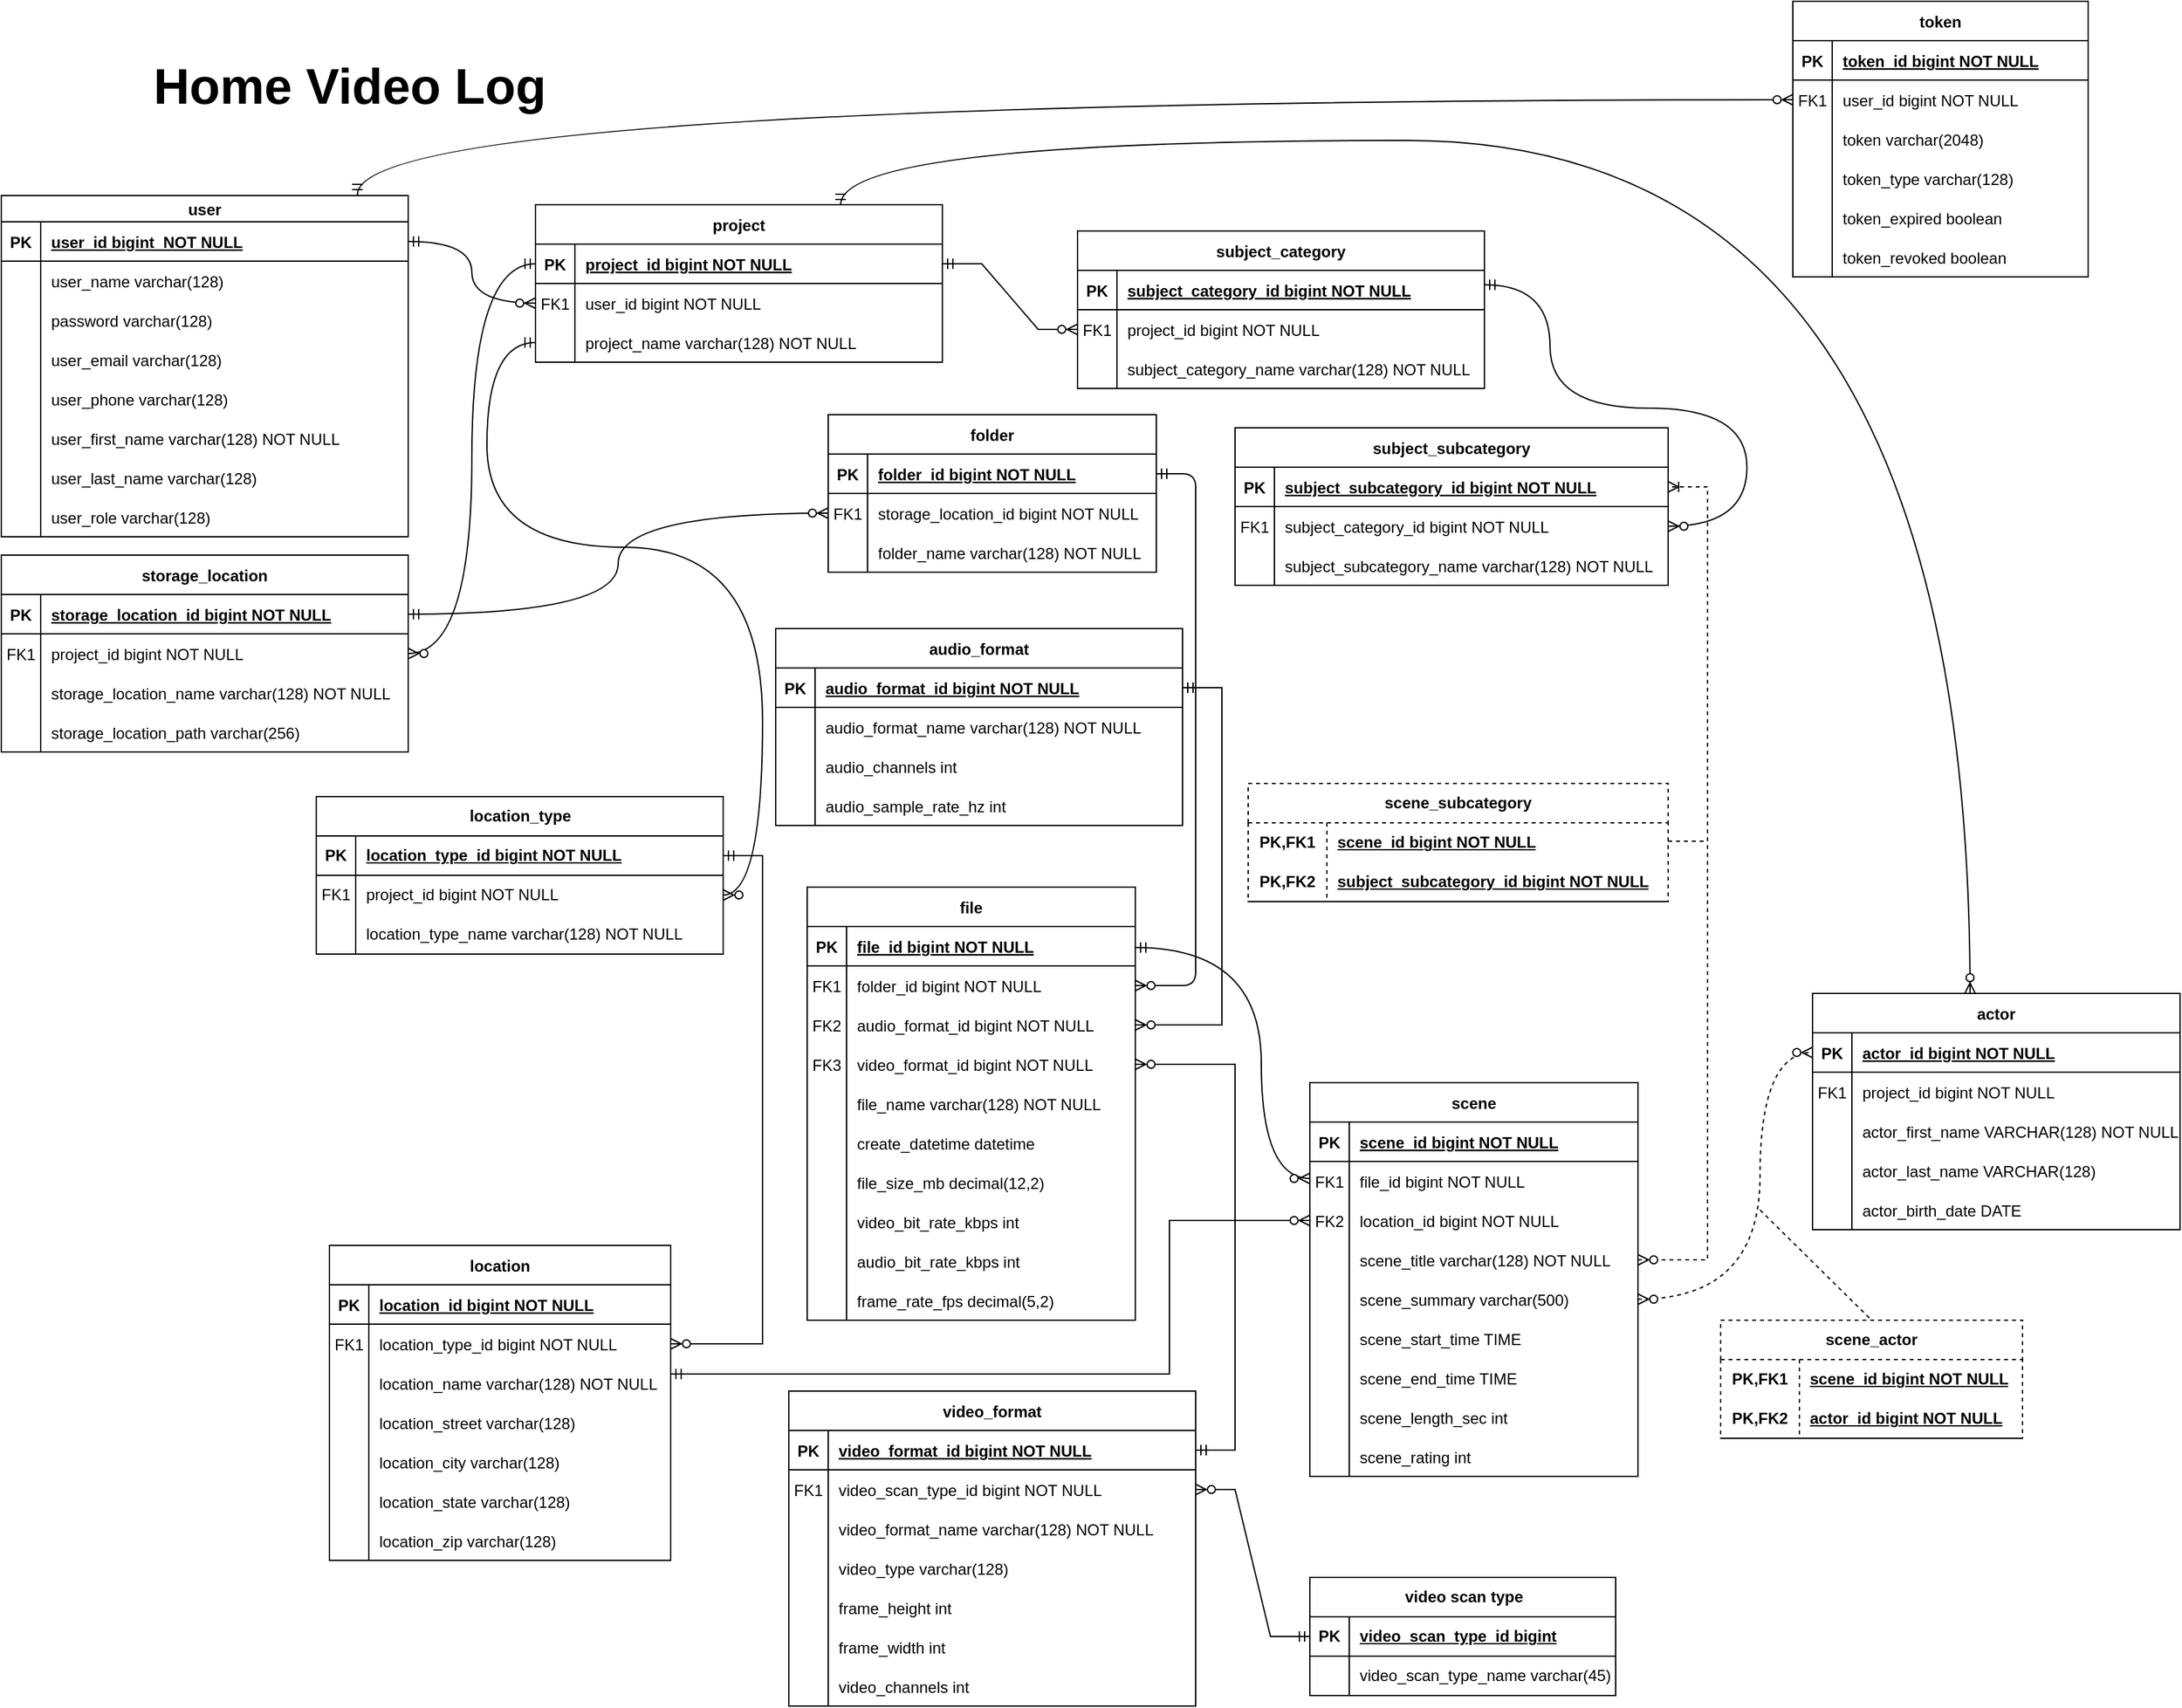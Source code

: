 <mxfile version="22.1.18" type="device">
  <diagram id="R2lEEEUBdFMjLlhIrx00" name="Page-1">
    <mxGraphModel dx="1038" dy="608" grid="1" gridSize="10" guides="1" tooltips="1" connect="1" arrows="1" fold="1" page="1" pageScale="1" pageWidth="1100" pageHeight="850" math="0" shadow="0" extFonts="Permanent Marker^https://fonts.googleapis.com/css?family=Permanent+Marker">
      <root>
        <mxCell id="0" />
        <mxCell id="1" parent="0" />
        <mxCell id="5vsfinbxyuoJ61UaPiM0-4" value="" style="edgeStyle=orthogonalEdgeStyle;fontSize=12;html=1;endArrow=ERzeroToMany;startArrow=ERmandOne;rounded=0;" parent="1" source="h-HIAcCMAAZoF03vRGHk-124" target="h-HIAcCMAAZoF03vRGHk-108" edge="1">
          <mxGeometry width="100" height="100" relative="1" as="geometry">
            <mxPoint x="680" y="1086" as="sourcePoint" />
            <mxPoint x="780" y="986" as="targetPoint" />
            <Array as="points">
              <mxPoint x="950" y="1106" />
              <mxPoint x="950" y="989" />
            </Array>
          </mxGeometry>
        </mxCell>
        <mxCell id="C-vyLk0tnHw3VtMMgP7b-12" value="" style="edgeStyle=entityRelationEdgeStyle;endArrow=ERzeroToMany;startArrow=ERmandOne;endFill=1;startFill=0;" parent="1" source="C-vyLk0tnHw3VtMMgP7b-3" target="C-vyLk0tnHw3VtMMgP7b-17" edge="1">
          <mxGeometry width="100" height="100" relative="1" as="geometry">
            <mxPoint x="380" y="375" as="sourcePoint" />
            <mxPoint x="440" y="400" as="targetPoint" />
          </mxGeometry>
        </mxCell>
        <mxCell id="C-vyLk0tnHw3VtMMgP7b-2" value="folder" style="shape=table;startSize=30;container=1;collapsible=1;childLayout=tableLayout;fixedRows=1;rowLines=0;fontStyle=1;align=center;resizeLast=1;" parent="1" vertex="1">
          <mxGeometry x="690" y="375" width="250" height="120" as="geometry" />
        </mxCell>
        <mxCell id="C-vyLk0tnHw3VtMMgP7b-3" value="" style="shape=partialRectangle;collapsible=0;dropTarget=0;pointerEvents=0;fillColor=none;points=[[0,0.5],[1,0.5]];portConstraint=eastwest;top=0;left=0;right=0;bottom=1;" parent="C-vyLk0tnHw3VtMMgP7b-2" vertex="1">
          <mxGeometry y="30" width="250" height="30" as="geometry" />
        </mxCell>
        <mxCell id="C-vyLk0tnHw3VtMMgP7b-4" value="PK" style="shape=partialRectangle;overflow=hidden;connectable=0;fillColor=none;top=0;left=0;bottom=0;right=0;fontStyle=1;" parent="C-vyLk0tnHw3VtMMgP7b-3" vertex="1">
          <mxGeometry width="30" height="30" as="geometry">
            <mxRectangle width="30" height="30" as="alternateBounds" />
          </mxGeometry>
        </mxCell>
        <mxCell id="C-vyLk0tnHw3VtMMgP7b-5" value="folder_id bigint NOT NULL " style="shape=partialRectangle;overflow=hidden;connectable=0;fillColor=none;top=0;left=0;bottom=0;right=0;align=left;spacingLeft=6;fontStyle=5;" parent="C-vyLk0tnHw3VtMMgP7b-3" vertex="1">
          <mxGeometry x="30" width="220" height="30" as="geometry">
            <mxRectangle width="220" height="30" as="alternateBounds" />
          </mxGeometry>
        </mxCell>
        <mxCell id="C-vyLk0tnHw3VtMMgP7b-6" value="" style="shape=partialRectangle;collapsible=0;dropTarget=0;pointerEvents=0;fillColor=none;points=[[0,0.5],[1,0.5]];portConstraint=eastwest;top=0;left=0;right=0;bottom=0;" parent="C-vyLk0tnHw3VtMMgP7b-2" vertex="1">
          <mxGeometry y="60" width="250" height="30" as="geometry" />
        </mxCell>
        <mxCell id="C-vyLk0tnHw3VtMMgP7b-7" value="FK1" style="shape=partialRectangle;overflow=hidden;connectable=0;fillColor=none;top=0;left=0;bottom=0;right=0;" parent="C-vyLk0tnHw3VtMMgP7b-6" vertex="1">
          <mxGeometry width="30" height="30" as="geometry">
            <mxRectangle width="30" height="30" as="alternateBounds" />
          </mxGeometry>
        </mxCell>
        <mxCell id="C-vyLk0tnHw3VtMMgP7b-8" value="storage_location_id bigint NOT NULL" style="shape=partialRectangle;overflow=hidden;connectable=0;fillColor=none;top=0;left=0;bottom=0;right=0;align=left;spacingLeft=6;" parent="C-vyLk0tnHw3VtMMgP7b-6" vertex="1">
          <mxGeometry x="30" width="220" height="30" as="geometry">
            <mxRectangle width="220" height="30" as="alternateBounds" />
          </mxGeometry>
        </mxCell>
        <mxCell id="C-vyLk0tnHw3VtMMgP7b-9" value="" style="shape=partialRectangle;collapsible=0;dropTarget=0;pointerEvents=0;fillColor=none;points=[[0,0.5],[1,0.5]];portConstraint=eastwest;top=0;left=0;right=0;bottom=0;" parent="C-vyLk0tnHw3VtMMgP7b-2" vertex="1">
          <mxGeometry y="90" width="250" height="30" as="geometry" />
        </mxCell>
        <mxCell id="C-vyLk0tnHw3VtMMgP7b-10" value="" style="shape=partialRectangle;overflow=hidden;connectable=0;fillColor=none;top=0;left=0;bottom=0;right=0;" parent="C-vyLk0tnHw3VtMMgP7b-9" vertex="1">
          <mxGeometry width="30" height="30" as="geometry">
            <mxRectangle width="30" height="30" as="alternateBounds" />
          </mxGeometry>
        </mxCell>
        <mxCell id="C-vyLk0tnHw3VtMMgP7b-11" value="folder_name varchar(128) NOT NULL" style="shape=partialRectangle;overflow=hidden;connectable=0;fillColor=none;top=0;left=0;bottom=0;right=0;align=left;spacingLeft=6;" parent="C-vyLk0tnHw3VtMMgP7b-9" vertex="1">
          <mxGeometry x="30" width="220" height="30" as="geometry">
            <mxRectangle width="220" height="30" as="alternateBounds" />
          </mxGeometry>
        </mxCell>
        <mxCell id="C-vyLk0tnHw3VtMMgP7b-23" value="storage_location" style="shape=table;startSize=30;container=1;collapsible=1;childLayout=tableLayout;fixedRows=1;rowLines=0;fontStyle=1;align=center;resizeLast=1;" parent="1" vertex="1">
          <mxGeometry x="60" y="482" width="310" height="150" as="geometry" />
        </mxCell>
        <mxCell id="C-vyLk0tnHw3VtMMgP7b-24" value="" style="shape=partialRectangle;collapsible=0;dropTarget=0;pointerEvents=0;fillColor=none;points=[[0,0.5],[1,0.5]];portConstraint=eastwest;top=0;left=0;right=0;bottom=1;" parent="C-vyLk0tnHw3VtMMgP7b-23" vertex="1">
          <mxGeometry y="30" width="310" height="30" as="geometry" />
        </mxCell>
        <mxCell id="C-vyLk0tnHw3VtMMgP7b-25" value="PK" style="shape=partialRectangle;overflow=hidden;connectable=0;fillColor=none;top=0;left=0;bottom=0;right=0;fontStyle=1;" parent="C-vyLk0tnHw3VtMMgP7b-24" vertex="1">
          <mxGeometry width="30" height="30" as="geometry">
            <mxRectangle width="30" height="30" as="alternateBounds" />
          </mxGeometry>
        </mxCell>
        <mxCell id="C-vyLk0tnHw3VtMMgP7b-26" value="storage_location_id bigint NOT NULL " style="shape=partialRectangle;overflow=hidden;connectable=0;fillColor=none;top=0;left=0;bottom=0;right=0;align=left;spacingLeft=6;fontStyle=5;" parent="C-vyLk0tnHw3VtMMgP7b-24" vertex="1">
          <mxGeometry x="30" width="280" height="30" as="geometry">
            <mxRectangle width="280" height="30" as="alternateBounds" />
          </mxGeometry>
        </mxCell>
        <mxCell id="h-HIAcCMAAZoF03vRGHk-30" style="shape=partialRectangle;collapsible=0;dropTarget=0;pointerEvents=0;fillColor=none;points=[[0,0.5],[1,0.5]];portConstraint=eastwest;top=0;left=0;right=0;bottom=0;" parent="C-vyLk0tnHw3VtMMgP7b-23" vertex="1">
          <mxGeometry y="60" width="310" height="30" as="geometry" />
        </mxCell>
        <mxCell id="h-HIAcCMAAZoF03vRGHk-31" value="FK1" style="shape=partialRectangle;overflow=hidden;connectable=0;fillColor=none;top=0;left=0;bottom=0;right=0;" parent="h-HIAcCMAAZoF03vRGHk-30" vertex="1">
          <mxGeometry width="30" height="30" as="geometry">
            <mxRectangle width="30" height="30" as="alternateBounds" />
          </mxGeometry>
        </mxCell>
        <mxCell id="h-HIAcCMAAZoF03vRGHk-32" value="project_id bigint NOT NULL" style="shape=partialRectangle;overflow=hidden;connectable=0;fillColor=none;top=0;left=0;bottom=0;right=0;align=left;spacingLeft=6;" parent="h-HIAcCMAAZoF03vRGHk-30" vertex="1">
          <mxGeometry x="30" width="280" height="30" as="geometry">
            <mxRectangle width="280" height="30" as="alternateBounds" />
          </mxGeometry>
        </mxCell>
        <mxCell id="C-vyLk0tnHw3VtMMgP7b-27" value="" style="shape=partialRectangle;collapsible=0;dropTarget=0;pointerEvents=0;fillColor=none;points=[[0,0.5],[1,0.5]];portConstraint=eastwest;top=0;left=0;right=0;bottom=0;" parent="C-vyLk0tnHw3VtMMgP7b-23" vertex="1">
          <mxGeometry y="90" width="310" height="30" as="geometry" />
        </mxCell>
        <mxCell id="C-vyLk0tnHw3VtMMgP7b-28" value="" style="shape=partialRectangle;overflow=hidden;connectable=0;fillColor=none;top=0;left=0;bottom=0;right=0;" parent="C-vyLk0tnHw3VtMMgP7b-27" vertex="1">
          <mxGeometry width="30" height="30" as="geometry">
            <mxRectangle width="30" height="30" as="alternateBounds" />
          </mxGeometry>
        </mxCell>
        <mxCell id="C-vyLk0tnHw3VtMMgP7b-29" value="storage_location_name varchar(128) NOT NULL" style="shape=partialRectangle;overflow=hidden;connectable=0;fillColor=none;top=0;left=0;bottom=0;right=0;align=left;spacingLeft=6;" parent="C-vyLk0tnHw3VtMMgP7b-27" vertex="1">
          <mxGeometry x="30" width="280" height="30" as="geometry">
            <mxRectangle width="280" height="30" as="alternateBounds" />
          </mxGeometry>
        </mxCell>
        <mxCell id="h-HIAcCMAAZoF03vRGHk-1" style="shape=partialRectangle;collapsible=0;dropTarget=0;pointerEvents=0;fillColor=none;points=[[0,0.5],[1,0.5]];portConstraint=eastwest;top=0;left=0;right=0;bottom=0;" parent="C-vyLk0tnHw3VtMMgP7b-23" vertex="1">
          <mxGeometry y="120" width="310" height="30" as="geometry" />
        </mxCell>
        <mxCell id="h-HIAcCMAAZoF03vRGHk-2" style="shape=partialRectangle;overflow=hidden;connectable=0;fillColor=none;top=0;left=0;bottom=0;right=0;" parent="h-HIAcCMAAZoF03vRGHk-1" vertex="1">
          <mxGeometry width="30" height="30" as="geometry">
            <mxRectangle width="30" height="30" as="alternateBounds" />
          </mxGeometry>
        </mxCell>
        <mxCell id="h-HIAcCMAAZoF03vRGHk-3" value="storage_location_path varchar(256)" style="shape=partialRectangle;overflow=hidden;connectable=0;fillColor=none;top=0;left=0;bottom=0;right=0;align=left;spacingLeft=6;" parent="h-HIAcCMAAZoF03vRGHk-1" vertex="1">
          <mxGeometry x="30" width="280" height="30" as="geometry">
            <mxRectangle width="280" height="30" as="alternateBounds" />
          </mxGeometry>
        </mxCell>
        <mxCell id="h-HIAcCMAAZoF03vRGHk-7" value="user" style="shape=table;startSize=20;container=1;collapsible=1;childLayout=tableLayout;fixedRows=1;rowLines=0;fontStyle=1;align=center;resizeLast=1;" parent="1" vertex="1">
          <mxGeometry x="60" y="208" width="310" height="260" as="geometry" />
        </mxCell>
        <mxCell id="h-HIAcCMAAZoF03vRGHk-8" value="" style="shape=partialRectangle;collapsible=0;dropTarget=0;pointerEvents=0;fillColor=none;points=[[0,0.5],[1,0.5]];portConstraint=eastwest;top=0;left=0;right=0;bottom=1;" parent="h-HIAcCMAAZoF03vRGHk-7" vertex="1">
          <mxGeometry y="20" width="310" height="30" as="geometry" />
        </mxCell>
        <mxCell id="h-HIAcCMAAZoF03vRGHk-9" value="PK" style="shape=partialRectangle;overflow=hidden;connectable=0;fillColor=none;top=0;left=0;bottom=0;right=0;fontStyle=1;" parent="h-HIAcCMAAZoF03vRGHk-8" vertex="1">
          <mxGeometry width="30" height="30" as="geometry">
            <mxRectangle width="30" height="30" as="alternateBounds" />
          </mxGeometry>
        </mxCell>
        <mxCell id="h-HIAcCMAAZoF03vRGHk-10" value="user_id bigint  NOT NULL " style="shape=partialRectangle;overflow=hidden;connectable=0;fillColor=none;top=0;left=0;bottom=0;right=0;align=left;spacingLeft=6;fontStyle=5;" parent="h-HIAcCMAAZoF03vRGHk-8" vertex="1">
          <mxGeometry x="30" width="280" height="30" as="geometry">
            <mxRectangle width="280" height="30" as="alternateBounds" />
          </mxGeometry>
        </mxCell>
        <mxCell id="oeiKzrcOnc_uZhN2DmaK-1" style="shape=partialRectangle;collapsible=0;dropTarget=0;pointerEvents=0;fillColor=none;points=[[0,0.5],[1,0.5]];portConstraint=eastwest;top=0;left=0;right=0;bottom=0;" vertex="1" parent="h-HIAcCMAAZoF03vRGHk-7">
          <mxGeometry y="50" width="310" height="30" as="geometry" />
        </mxCell>
        <mxCell id="oeiKzrcOnc_uZhN2DmaK-2" style="shape=partialRectangle;overflow=hidden;connectable=0;fillColor=none;top=0;left=0;bottom=0;right=0;" vertex="1" parent="oeiKzrcOnc_uZhN2DmaK-1">
          <mxGeometry width="30" height="30" as="geometry">
            <mxRectangle width="30" height="30" as="alternateBounds" />
          </mxGeometry>
        </mxCell>
        <mxCell id="oeiKzrcOnc_uZhN2DmaK-3" value="user_name varchar(128)" style="shape=partialRectangle;overflow=hidden;connectable=0;fillColor=none;top=0;left=0;bottom=0;right=0;align=left;spacingLeft=6;" vertex="1" parent="oeiKzrcOnc_uZhN2DmaK-1">
          <mxGeometry x="30" width="280" height="30" as="geometry">
            <mxRectangle width="280" height="30" as="alternateBounds" />
          </mxGeometry>
        </mxCell>
        <mxCell id="I8aM-iIss7tCez5j2KuX-1" style="shape=partialRectangle;collapsible=0;dropTarget=0;pointerEvents=0;fillColor=none;points=[[0,0.5],[1,0.5]];portConstraint=eastwest;top=0;left=0;right=0;bottom=0;" parent="h-HIAcCMAAZoF03vRGHk-7" vertex="1">
          <mxGeometry y="80" width="310" height="30" as="geometry" />
        </mxCell>
        <mxCell id="I8aM-iIss7tCez5j2KuX-2" style="shape=partialRectangle;overflow=hidden;connectable=0;fillColor=none;top=0;left=0;bottom=0;right=0;" parent="I8aM-iIss7tCez5j2KuX-1" vertex="1">
          <mxGeometry width="30" height="30" as="geometry">
            <mxRectangle width="30" height="30" as="alternateBounds" />
          </mxGeometry>
        </mxCell>
        <mxCell id="I8aM-iIss7tCez5j2KuX-3" value="password varchar(128)" style="shape=partialRectangle;overflow=hidden;connectable=0;fillColor=none;top=0;left=0;bottom=0;right=0;align=left;spacingLeft=6;" parent="I8aM-iIss7tCez5j2KuX-1" vertex="1">
          <mxGeometry x="30" width="280" height="30" as="geometry">
            <mxRectangle width="280" height="30" as="alternateBounds" />
          </mxGeometry>
        </mxCell>
        <mxCell id="_lAEtITueC5LRXwTDIva-1" style="shape=partialRectangle;collapsible=0;dropTarget=0;pointerEvents=0;fillColor=none;points=[[0,0.5],[1,0.5]];portConstraint=eastwest;top=0;left=0;right=0;bottom=0;" parent="h-HIAcCMAAZoF03vRGHk-7" vertex="1">
          <mxGeometry y="110" width="310" height="30" as="geometry" />
        </mxCell>
        <mxCell id="_lAEtITueC5LRXwTDIva-2" style="shape=partialRectangle;overflow=hidden;connectable=0;fillColor=none;top=0;left=0;bottom=0;right=0;" parent="_lAEtITueC5LRXwTDIva-1" vertex="1">
          <mxGeometry width="30" height="30" as="geometry">
            <mxRectangle width="30" height="30" as="alternateBounds" />
          </mxGeometry>
        </mxCell>
        <mxCell id="_lAEtITueC5LRXwTDIva-3" value="user_email varchar(128)" style="shape=partialRectangle;overflow=hidden;connectable=0;fillColor=none;top=0;left=0;bottom=0;right=0;align=left;spacingLeft=6;" parent="_lAEtITueC5LRXwTDIva-1" vertex="1">
          <mxGeometry x="30" width="280" height="30" as="geometry">
            <mxRectangle width="280" height="30" as="alternateBounds" />
          </mxGeometry>
        </mxCell>
        <mxCell id="_lAEtITueC5LRXwTDIva-4" style="shape=partialRectangle;collapsible=0;dropTarget=0;pointerEvents=0;fillColor=none;points=[[0,0.5],[1,0.5]];portConstraint=eastwest;top=0;left=0;right=0;bottom=0;" parent="h-HIAcCMAAZoF03vRGHk-7" vertex="1">
          <mxGeometry y="140" width="310" height="30" as="geometry" />
        </mxCell>
        <mxCell id="_lAEtITueC5LRXwTDIva-5" style="shape=partialRectangle;overflow=hidden;connectable=0;fillColor=none;top=0;left=0;bottom=0;right=0;" parent="_lAEtITueC5LRXwTDIva-4" vertex="1">
          <mxGeometry width="30" height="30" as="geometry">
            <mxRectangle width="30" height="30" as="alternateBounds" />
          </mxGeometry>
        </mxCell>
        <mxCell id="_lAEtITueC5LRXwTDIva-6" value="user_phone varchar(128)" style="shape=partialRectangle;overflow=hidden;connectable=0;fillColor=none;top=0;left=0;bottom=0;right=0;align=left;spacingLeft=6;" parent="_lAEtITueC5LRXwTDIva-4" vertex="1">
          <mxGeometry x="30" width="280" height="30" as="geometry">
            <mxRectangle width="280" height="30" as="alternateBounds" />
          </mxGeometry>
        </mxCell>
        <mxCell id="h-HIAcCMAAZoF03vRGHk-11" value="" style="shape=partialRectangle;collapsible=0;dropTarget=0;pointerEvents=0;fillColor=none;points=[[0,0.5],[1,0.5]];portConstraint=eastwest;top=0;left=0;right=0;bottom=0;" parent="h-HIAcCMAAZoF03vRGHk-7" vertex="1">
          <mxGeometry y="170" width="310" height="30" as="geometry" />
        </mxCell>
        <mxCell id="h-HIAcCMAAZoF03vRGHk-12" value="" style="shape=partialRectangle;overflow=hidden;connectable=0;fillColor=none;top=0;left=0;bottom=0;right=0;" parent="h-HIAcCMAAZoF03vRGHk-11" vertex="1">
          <mxGeometry width="30" height="30" as="geometry">
            <mxRectangle width="30" height="30" as="alternateBounds" />
          </mxGeometry>
        </mxCell>
        <mxCell id="h-HIAcCMAAZoF03vRGHk-13" value="user_first_name varchar(128) NOT NULL" style="shape=partialRectangle;overflow=hidden;connectable=0;fillColor=none;top=0;left=0;bottom=0;right=0;align=left;spacingLeft=6;" parent="h-HIAcCMAAZoF03vRGHk-11" vertex="1">
          <mxGeometry x="30" width="280" height="30" as="geometry">
            <mxRectangle width="280" height="30" as="alternateBounds" />
          </mxGeometry>
        </mxCell>
        <mxCell id="h-HIAcCMAAZoF03vRGHk-27" style="shape=partialRectangle;collapsible=0;dropTarget=0;pointerEvents=0;fillColor=none;points=[[0,0.5],[1,0.5]];portConstraint=eastwest;top=0;left=0;right=0;bottom=0;" parent="h-HIAcCMAAZoF03vRGHk-7" vertex="1">
          <mxGeometry y="200" width="310" height="30" as="geometry" />
        </mxCell>
        <mxCell id="h-HIAcCMAAZoF03vRGHk-28" style="shape=partialRectangle;overflow=hidden;connectable=0;fillColor=none;top=0;left=0;bottom=0;right=0;" parent="h-HIAcCMAAZoF03vRGHk-27" vertex="1">
          <mxGeometry width="30" height="30" as="geometry">
            <mxRectangle width="30" height="30" as="alternateBounds" />
          </mxGeometry>
        </mxCell>
        <mxCell id="h-HIAcCMAAZoF03vRGHk-29" value="user_last_name varchar(128)" style="shape=partialRectangle;overflow=hidden;connectable=0;fillColor=none;top=0;left=0;bottom=0;right=0;align=left;spacingLeft=6;" parent="h-HIAcCMAAZoF03vRGHk-27" vertex="1">
          <mxGeometry x="30" width="280" height="30" as="geometry">
            <mxRectangle width="280" height="30" as="alternateBounds" />
          </mxGeometry>
        </mxCell>
        <mxCell id="oeiKzrcOnc_uZhN2DmaK-4" style="shape=partialRectangle;collapsible=0;dropTarget=0;pointerEvents=0;fillColor=none;points=[[0,0.5],[1,0.5]];portConstraint=eastwest;top=0;left=0;right=0;bottom=0;" vertex="1" parent="h-HIAcCMAAZoF03vRGHk-7">
          <mxGeometry y="230" width="310" height="30" as="geometry" />
        </mxCell>
        <mxCell id="oeiKzrcOnc_uZhN2DmaK-5" style="shape=partialRectangle;overflow=hidden;connectable=0;fillColor=none;top=0;left=0;bottom=0;right=0;" vertex="1" parent="oeiKzrcOnc_uZhN2DmaK-4">
          <mxGeometry width="30" height="30" as="geometry">
            <mxRectangle width="30" height="30" as="alternateBounds" />
          </mxGeometry>
        </mxCell>
        <mxCell id="oeiKzrcOnc_uZhN2DmaK-6" value="user_role varchar(128)" style="shape=partialRectangle;overflow=hidden;connectable=0;fillColor=none;top=0;left=0;bottom=0;right=0;align=left;spacingLeft=6;" vertex="1" parent="oeiKzrcOnc_uZhN2DmaK-4">
          <mxGeometry x="30" width="280" height="30" as="geometry">
            <mxRectangle width="280" height="30" as="alternateBounds" />
          </mxGeometry>
        </mxCell>
        <mxCell id="h-HIAcCMAAZoF03vRGHk-17" value="project" style="shape=table;startSize=30;container=1;collapsible=1;childLayout=tableLayout;fixedRows=1;rowLines=0;fontStyle=1;align=center;resizeLast=1;" parent="1" vertex="1">
          <mxGeometry x="467" y="215" width="310" height="120" as="geometry" />
        </mxCell>
        <mxCell id="h-HIAcCMAAZoF03vRGHk-18" value="" style="shape=partialRectangle;collapsible=0;dropTarget=0;pointerEvents=0;fillColor=none;points=[[0,0.5],[1,0.5]];portConstraint=eastwest;top=0;left=0;right=0;bottom=1;" parent="h-HIAcCMAAZoF03vRGHk-17" vertex="1">
          <mxGeometry y="30" width="310" height="30" as="geometry" />
        </mxCell>
        <mxCell id="h-HIAcCMAAZoF03vRGHk-19" value="PK" style="shape=partialRectangle;overflow=hidden;connectable=0;fillColor=none;top=0;left=0;bottom=0;right=0;fontStyle=1;" parent="h-HIAcCMAAZoF03vRGHk-18" vertex="1">
          <mxGeometry width="30" height="30" as="geometry">
            <mxRectangle width="30" height="30" as="alternateBounds" />
          </mxGeometry>
        </mxCell>
        <mxCell id="h-HIAcCMAAZoF03vRGHk-20" value="project_id bigint NOT NULL " style="shape=partialRectangle;overflow=hidden;connectable=0;fillColor=none;top=0;left=0;bottom=0;right=0;align=left;spacingLeft=6;fontStyle=5;" parent="h-HIAcCMAAZoF03vRGHk-18" vertex="1">
          <mxGeometry x="30" width="280" height="30" as="geometry">
            <mxRectangle width="280" height="30" as="alternateBounds" />
          </mxGeometry>
        </mxCell>
        <mxCell id="h-HIAcCMAAZoF03vRGHk-236" style="shape=partialRectangle;collapsible=0;dropTarget=0;pointerEvents=0;fillColor=none;points=[[0,0.5],[1,0.5]];portConstraint=eastwest;top=0;left=0;right=0;bottom=0;" parent="h-HIAcCMAAZoF03vRGHk-17" vertex="1">
          <mxGeometry y="60" width="310" height="30" as="geometry" />
        </mxCell>
        <mxCell id="h-HIAcCMAAZoF03vRGHk-237" value="FK1" style="shape=partialRectangle;overflow=hidden;connectable=0;fillColor=none;top=0;left=0;bottom=0;right=0;" parent="h-HIAcCMAAZoF03vRGHk-236" vertex="1">
          <mxGeometry width="30" height="30" as="geometry">
            <mxRectangle width="30" height="30" as="alternateBounds" />
          </mxGeometry>
        </mxCell>
        <mxCell id="h-HIAcCMAAZoF03vRGHk-238" value="user_id bigint NOT NULL" style="shape=partialRectangle;overflow=hidden;connectable=0;fillColor=none;top=0;left=0;bottom=0;right=0;align=left;spacingLeft=6;" parent="h-HIAcCMAAZoF03vRGHk-236" vertex="1">
          <mxGeometry x="30" width="280" height="30" as="geometry">
            <mxRectangle width="280" height="30" as="alternateBounds" />
          </mxGeometry>
        </mxCell>
        <mxCell id="h-HIAcCMAAZoF03vRGHk-21" value="" style="shape=partialRectangle;collapsible=0;dropTarget=0;pointerEvents=0;fillColor=none;points=[[0,0.5],[1,0.5]];portConstraint=eastwest;top=0;left=0;right=0;bottom=0;" parent="h-HIAcCMAAZoF03vRGHk-17" vertex="1">
          <mxGeometry y="90" width="310" height="30" as="geometry" />
        </mxCell>
        <mxCell id="h-HIAcCMAAZoF03vRGHk-22" value="" style="shape=partialRectangle;overflow=hidden;connectable=0;fillColor=none;top=0;left=0;bottom=0;right=0;" parent="h-HIAcCMAAZoF03vRGHk-21" vertex="1">
          <mxGeometry width="30" height="30" as="geometry">
            <mxRectangle width="30" height="30" as="alternateBounds" />
          </mxGeometry>
        </mxCell>
        <mxCell id="h-HIAcCMAAZoF03vRGHk-23" value="project_name varchar(128) NOT NULL" style="shape=partialRectangle;overflow=hidden;connectable=0;fillColor=none;top=0;left=0;bottom=0;right=0;align=left;spacingLeft=6;" parent="h-HIAcCMAAZoF03vRGHk-21" vertex="1">
          <mxGeometry x="30" width="280" height="30" as="geometry">
            <mxRectangle width="280" height="30" as="alternateBounds" />
          </mxGeometry>
        </mxCell>
        <mxCell id="h-HIAcCMAAZoF03vRGHk-34" value="video_format" style="shape=table;startSize=30;container=1;collapsible=1;childLayout=tableLayout;fixedRows=1;rowLines=0;fontStyle=1;align=center;resizeLast=1;" parent="1" vertex="1">
          <mxGeometry x="660" y="1119" width="310" height="240" as="geometry" />
        </mxCell>
        <mxCell id="h-HIAcCMAAZoF03vRGHk-35" value="" style="shape=partialRectangle;collapsible=0;dropTarget=0;pointerEvents=0;fillColor=none;points=[[0,0.5],[1,0.5]];portConstraint=eastwest;top=0;left=0;right=0;bottom=1;" parent="h-HIAcCMAAZoF03vRGHk-34" vertex="1">
          <mxGeometry y="30" width="310" height="30" as="geometry" />
        </mxCell>
        <mxCell id="h-HIAcCMAAZoF03vRGHk-36" value="PK" style="shape=partialRectangle;overflow=hidden;connectable=0;fillColor=none;top=0;left=0;bottom=0;right=0;fontStyle=1;" parent="h-HIAcCMAAZoF03vRGHk-35" vertex="1">
          <mxGeometry width="30" height="30" as="geometry">
            <mxRectangle width="30" height="30" as="alternateBounds" />
          </mxGeometry>
        </mxCell>
        <mxCell id="h-HIAcCMAAZoF03vRGHk-37" value="video_format_id bigint NOT NULL " style="shape=partialRectangle;overflow=hidden;connectable=0;fillColor=none;top=0;left=0;bottom=0;right=0;align=left;spacingLeft=6;fontStyle=5;" parent="h-HIAcCMAAZoF03vRGHk-35" vertex="1">
          <mxGeometry x="30" width="280" height="30" as="geometry">
            <mxRectangle width="280" height="30" as="alternateBounds" />
          </mxGeometry>
        </mxCell>
        <mxCell id="oeiKzrcOnc_uZhN2DmaK-40" style="shape=partialRectangle;collapsible=0;dropTarget=0;pointerEvents=0;fillColor=none;points=[[0,0.5],[1,0.5]];portConstraint=eastwest;top=0;left=0;right=0;bottom=0;" vertex="1" parent="h-HIAcCMAAZoF03vRGHk-34">
          <mxGeometry y="60" width="310" height="30" as="geometry" />
        </mxCell>
        <mxCell id="oeiKzrcOnc_uZhN2DmaK-41" value="FK1" style="shape=partialRectangle;overflow=hidden;connectable=0;fillColor=none;top=0;left=0;bottom=0;right=0;" vertex="1" parent="oeiKzrcOnc_uZhN2DmaK-40">
          <mxGeometry width="30" height="30" as="geometry">
            <mxRectangle width="30" height="30" as="alternateBounds" />
          </mxGeometry>
        </mxCell>
        <mxCell id="oeiKzrcOnc_uZhN2DmaK-42" value="video_scan_type_id bigint NOT NULL" style="shape=partialRectangle;overflow=hidden;connectable=0;fillColor=none;top=0;left=0;bottom=0;right=0;align=left;spacingLeft=6;" vertex="1" parent="oeiKzrcOnc_uZhN2DmaK-40">
          <mxGeometry x="30" width="280" height="30" as="geometry">
            <mxRectangle width="280" height="30" as="alternateBounds" />
          </mxGeometry>
        </mxCell>
        <mxCell id="h-HIAcCMAAZoF03vRGHk-38" value="" style="shape=partialRectangle;collapsible=0;dropTarget=0;pointerEvents=0;fillColor=none;points=[[0,0.5],[1,0.5]];portConstraint=eastwest;top=0;left=0;right=0;bottom=0;" parent="h-HIAcCMAAZoF03vRGHk-34" vertex="1">
          <mxGeometry y="90" width="310" height="30" as="geometry" />
        </mxCell>
        <mxCell id="h-HIAcCMAAZoF03vRGHk-39" value="" style="shape=partialRectangle;overflow=hidden;connectable=0;fillColor=none;top=0;left=0;bottom=0;right=0;" parent="h-HIAcCMAAZoF03vRGHk-38" vertex="1">
          <mxGeometry width="30" height="30" as="geometry">
            <mxRectangle width="30" height="30" as="alternateBounds" />
          </mxGeometry>
        </mxCell>
        <mxCell id="h-HIAcCMAAZoF03vRGHk-40" value="video_format_name varchar(128) NOT NULL" style="shape=partialRectangle;overflow=hidden;connectable=0;fillColor=none;top=0;left=0;bottom=0;right=0;align=left;spacingLeft=6;" parent="h-HIAcCMAAZoF03vRGHk-38" vertex="1">
          <mxGeometry x="30" width="280" height="30" as="geometry">
            <mxRectangle width="280" height="30" as="alternateBounds" />
          </mxGeometry>
        </mxCell>
        <mxCell id="w9hj9mfPZHqRShd-g1cW-4" style="shape=partialRectangle;collapsible=0;dropTarget=0;pointerEvents=0;fillColor=none;points=[[0,0.5],[1,0.5]];portConstraint=eastwest;top=0;left=0;right=0;bottom=0;" parent="h-HIAcCMAAZoF03vRGHk-34" vertex="1">
          <mxGeometry y="120" width="310" height="30" as="geometry" />
        </mxCell>
        <mxCell id="w9hj9mfPZHqRShd-g1cW-5" style="shape=partialRectangle;overflow=hidden;connectable=0;fillColor=none;top=0;left=0;bottom=0;right=0;" parent="w9hj9mfPZHqRShd-g1cW-4" vertex="1">
          <mxGeometry width="30" height="30" as="geometry">
            <mxRectangle width="30" height="30" as="alternateBounds" />
          </mxGeometry>
        </mxCell>
        <mxCell id="w9hj9mfPZHqRShd-g1cW-6" value="video_type varchar(128)" style="shape=partialRectangle;overflow=hidden;connectable=0;fillColor=none;top=0;left=0;bottom=0;right=0;align=left;spacingLeft=6;" parent="w9hj9mfPZHqRShd-g1cW-4" vertex="1">
          <mxGeometry x="30" width="280" height="30" as="geometry">
            <mxRectangle width="280" height="30" as="alternateBounds" />
          </mxGeometry>
        </mxCell>
        <mxCell id="w9hj9mfPZHqRShd-g1cW-10" style="shape=partialRectangle;collapsible=0;dropTarget=0;pointerEvents=0;fillColor=none;points=[[0,0.5],[1,0.5]];portConstraint=eastwest;top=0;left=0;right=0;bottom=0;" parent="h-HIAcCMAAZoF03vRGHk-34" vertex="1">
          <mxGeometry y="150" width="310" height="30" as="geometry" />
        </mxCell>
        <mxCell id="w9hj9mfPZHqRShd-g1cW-11" style="shape=partialRectangle;overflow=hidden;connectable=0;fillColor=none;top=0;left=0;bottom=0;right=0;" parent="w9hj9mfPZHqRShd-g1cW-10" vertex="1">
          <mxGeometry width="30" height="30" as="geometry">
            <mxRectangle width="30" height="30" as="alternateBounds" />
          </mxGeometry>
        </mxCell>
        <mxCell id="w9hj9mfPZHqRShd-g1cW-12" value="frame_height int" style="shape=partialRectangle;overflow=hidden;connectable=0;fillColor=none;top=0;left=0;bottom=0;right=0;align=left;spacingLeft=6;" parent="w9hj9mfPZHqRShd-g1cW-10" vertex="1">
          <mxGeometry x="30" width="280" height="30" as="geometry">
            <mxRectangle width="280" height="30" as="alternateBounds" />
          </mxGeometry>
        </mxCell>
        <mxCell id="w9hj9mfPZHqRShd-g1cW-13" style="shape=partialRectangle;collapsible=0;dropTarget=0;pointerEvents=0;fillColor=none;points=[[0,0.5],[1,0.5]];portConstraint=eastwest;top=0;left=0;right=0;bottom=0;" parent="h-HIAcCMAAZoF03vRGHk-34" vertex="1">
          <mxGeometry y="180" width="310" height="30" as="geometry" />
        </mxCell>
        <mxCell id="w9hj9mfPZHqRShd-g1cW-14" style="shape=partialRectangle;overflow=hidden;connectable=0;fillColor=none;top=0;left=0;bottom=0;right=0;" parent="w9hj9mfPZHqRShd-g1cW-13" vertex="1">
          <mxGeometry width="30" height="30" as="geometry">
            <mxRectangle width="30" height="30" as="alternateBounds" />
          </mxGeometry>
        </mxCell>
        <mxCell id="w9hj9mfPZHqRShd-g1cW-15" value="frame_width int" style="shape=partialRectangle;overflow=hidden;connectable=0;fillColor=none;top=0;left=0;bottom=0;right=0;align=left;spacingLeft=6;" parent="w9hj9mfPZHqRShd-g1cW-13" vertex="1">
          <mxGeometry x="30" width="280" height="30" as="geometry">
            <mxRectangle width="280" height="30" as="alternateBounds" />
          </mxGeometry>
        </mxCell>
        <mxCell id="w9hj9mfPZHqRShd-g1cW-28" style="shape=partialRectangle;collapsible=0;dropTarget=0;pointerEvents=0;fillColor=none;points=[[0,0.5],[1,0.5]];portConstraint=eastwest;top=0;left=0;right=0;bottom=0;" parent="h-HIAcCMAAZoF03vRGHk-34" vertex="1">
          <mxGeometry y="210" width="310" height="30" as="geometry" />
        </mxCell>
        <mxCell id="w9hj9mfPZHqRShd-g1cW-29" style="shape=partialRectangle;overflow=hidden;connectable=0;fillColor=none;top=0;left=0;bottom=0;right=0;" parent="w9hj9mfPZHqRShd-g1cW-28" vertex="1">
          <mxGeometry width="30" height="30" as="geometry">
            <mxRectangle width="30" height="30" as="alternateBounds" />
          </mxGeometry>
        </mxCell>
        <mxCell id="w9hj9mfPZHqRShd-g1cW-30" value="video_channels int" style="shape=partialRectangle;overflow=hidden;connectable=0;fillColor=none;top=0;left=0;bottom=0;right=0;align=left;spacingLeft=6;" parent="w9hj9mfPZHqRShd-g1cW-28" vertex="1">
          <mxGeometry x="30" width="280" height="30" as="geometry">
            <mxRectangle width="280" height="30" as="alternateBounds" />
          </mxGeometry>
        </mxCell>
        <mxCell id="h-HIAcCMAAZoF03vRGHk-44" value="audio_format" style="shape=table;startSize=30;container=1;collapsible=1;childLayout=tableLayout;fixedRows=1;rowLines=0;fontStyle=1;align=center;resizeLast=1;" parent="1" vertex="1">
          <mxGeometry x="650" y="538" width="310" height="150" as="geometry" />
        </mxCell>
        <mxCell id="h-HIAcCMAAZoF03vRGHk-45" value="" style="shape=partialRectangle;collapsible=0;dropTarget=0;pointerEvents=0;fillColor=none;points=[[0,0.5],[1,0.5]];portConstraint=eastwest;top=0;left=0;right=0;bottom=1;" parent="h-HIAcCMAAZoF03vRGHk-44" vertex="1">
          <mxGeometry y="30" width="310" height="30" as="geometry" />
        </mxCell>
        <mxCell id="h-HIAcCMAAZoF03vRGHk-46" value="PK" style="shape=partialRectangle;overflow=hidden;connectable=0;fillColor=none;top=0;left=0;bottom=0;right=0;fontStyle=1;" parent="h-HIAcCMAAZoF03vRGHk-45" vertex="1">
          <mxGeometry width="30" height="30" as="geometry">
            <mxRectangle width="30" height="30" as="alternateBounds" />
          </mxGeometry>
        </mxCell>
        <mxCell id="h-HIAcCMAAZoF03vRGHk-47" value="audio_format_id bigint NOT NULL " style="shape=partialRectangle;overflow=hidden;connectable=0;fillColor=none;top=0;left=0;bottom=0;right=0;align=left;spacingLeft=6;fontStyle=5;" parent="h-HIAcCMAAZoF03vRGHk-45" vertex="1">
          <mxGeometry x="30" width="280" height="30" as="geometry">
            <mxRectangle width="280" height="30" as="alternateBounds" />
          </mxGeometry>
        </mxCell>
        <mxCell id="h-HIAcCMAAZoF03vRGHk-48" value="" style="shape=partialRectangle;collapsible=0;dropTarget=0;pointerEvents=0;fillColor=none;points=[[0,0.5],[1,0.5]];portConstraint=eastwest;top=0;left=0;right=0;bottom=0;" parent="h-HIAcCMAAZoF03vRGHk-44" vertex="1">
          <mxGeometry y="60" width="310" height="30" as="geometry" />
        </mxCell>
        <mxCell id="h-HIAcCMAAZoF03vRGHk-49" value="" style="shape=partialRectangle;overflow=hidden;connectable=0;fillColor=none;top=0;left=0;bottom=0;right=0;" parent="h-HIAcCMAAZoF03vRGHk-48" vertex="1">
          <mxGeometry width="30" height="30" as="geometry">
            <mxRectangle width="30" height="30" as="alternateBounds" />
          </mxGeometry>
        </mxCell>
        <mxCell id="h-HIAcCMAAZoF03vRGHk-50" value="audio_format_name varchar(128) NOT NULL" style="shape=partialRectangle;overflow=hidden;connectable=0;fillColor=none;top=0;left=0;bottom=0;right=0;align=left;spacingLeft=6;" parent="h-HIAcCMAAZoF03vRGHk-48" vertex="1">
          <mxGeometry x="30" width="280" height="30" as="geometry">
            <mxRectangle width="280" height="30" as="alternateBounds" />
          </mxGeometry>
        </mxCell>
        <mxCell id="w9hj9mfPZHqRShd-g1cW-19" style="shape=partialRectangle;collapsible=0;dropTarget=0;pointerEvents=0;fillColor=none;points=[[0,0.5],[1,0.5]];portConstraint=eastwest;top=0;left=0;right=0;bottom=0;" parent="h-HIAcCMAAZoF03vRGHk-44" vertex="1">
          <mxGeometry y="90" width="310" height="30" as="geometry" />
        </mxCell>
        <mxCell id="w9hj9mfPZHqRShd-g1cW-20" style="shape=partialRectangle;overflow=hidden;connectable=0;fillColor=none;top=0;left=0;bottom=0;right=0;" parent="w9hj9mfPZHqRShd-g1cW-19" vertex="1">
          <mxGeometry width="30" height="30" as="geometry">
            <mxRectangle width="30" height="30" as="alternateBounds" />
          </mxGeometry>
        </mxCell>
        <mxCell id="w9hj9mfPZHqRShd-g1cW-21" value="audio_channels int" style="shape=partialRectangle;overflow=hidden;connectable=0;fillColor=none;top=0;left=0;bottom=0;right=0;align=left;spacingLeft=6;" parent="w9hj9mfPZHqRShd-g1cW-19" vertex="1">
          <mxGeometry x="30" width="280" height="30" as="geometry">
            <mxRectangle width="280" height="30" as="alternateBounds" />
          </mxGeometry>
        </mxCell>
        <mxCell id="w9hj9mfPZHqRShd-g1cW-25" style="shape=partialRectangle;collapsible=0;dropTarget=0;pointerEvents=0;fillColor=none;points=[[0,0.5],[1,0.5]];portConstraint=eastwest;top=0;left=0;right=0;bottom=0;" parent="h-HIAcCMAAZoF03vRGHk-44" vertex="1">
          <mxGeometry y="120" width="310" height="30" as="geometry" />
        </mxCell>
        <mxCell id="w9hj9mfPZHqRShd-g1cW-26" style="shape=partialRectangle;overflow=hidden;connectable=0;fillColor=none;top=0;left=0;bottom=0;right=0;" parent="w9hj9mfPZHqRShd-g1cW-25" vertex="1">
          <mxGeometry width="30" height="30" as="geometry">
            <mxRectangle width="30" height="30" as="alternateBounds" />
          </mxGeometry>
        </mxCell>
        <mxCell id="w9hj9mfPZHqRShd-g1cW-27" value="audio_sample_rate_hz int" style="shape=partialRectangle;overflow=hidden;connectable=0;fillColor=none;top=0;left=0;bottom=0;right=0;align=left;spacingLeft=6;" parent="w9hj9mfPZHqRShd-g1cW-25" vertex="1">
          <mxGeometry x="30" width="280" height="30" as="geometry">
            <mxRectangle width="280" height="30" as="alternateBounds" />
          </mxGeometry>
        </mxCell>
        <mxCell id="h-HIAcCMAAZoF03vRGHk-101" value="scene" style="shape=table;startSize=30;container=1;collapsible=1;childLayout=tableLayout;fixedRows=1;rowLines=0;fontStyle=1;align=center;resizeLast=1;" parent="1" vertex="1">
          <mxGeometry x="1057" y="884" width="250" height="300" as="geometry" />
        </mxCell>
        <mxCell id="h-HIAcCMAAZoF03vRGHk-102" value="" style="shape=partialRectangle;collapsible=0;dropTarget=0;pointerEvents=0;fillColor=none;points=[[0,0.5],[1,0.5]];portConstraint=eastwest;top=0;left=0;right=0;bottom=1;" parent="h-HIAcCMAAZoF03vRGHk-101" vertex="1">
          <mxGeometry y="30" width="250" height="30" as="geometry" />
        </mxCell>
        <mxCell id="h-HIAcCMAAZoF03vRGHk-103" value="PK" style="shape=partialRectangle;overflow=hidden;connectable=0;fillColor=none;top=0;left=0;bottom=0;right=0;fontStyle=1;" parent="h-HIAcCMAAZoF03vRGHk-102" vertex="1">
          <mxGeometry width="30" height="30" as="geometry">
            <mxRectangle width="30" height="30" as="alternateBounds" />
          </mxGeometry>
        </mxCell>
        <mxCell id="h-HIAcCMAAZoF03vRGHk-104" value="scene_id bigint NOT NULL " style="shape=partialRectangle;overflow=hidden;connectable=0;fillColor=none;top=0;left=0;bottom=0;right=0;align=left;spacingLeft=6;fontStyle=5;" parent="h-HIAcCMAAZoF03vRGHk-102" vertex="1">
          <mxGeometry x="30" width="220" height="30" as="geometry">
            <mxRectangle width="220" height="30" as="alternateBounds" />
          </mxGeometry>
        </mxCell>
        <mxCell id="h-HIAcCMAAZoF03vRGHk-105" value="" style="shape=partialRectangle;collapsible=0;dropTarget=0;pointerEvents=0;fillColor=none;points=[[0,0.5],[1,0.5]];portConstraint=eastwest;top=0;left=0;right=0;bottom=0;" parent="h-HIAcCMAAZoF03vRGHk-101" vertex="1">
          <mxGeometry y="60" width="250" height="30" as="geometry" />
        </mxCell>
        <mxCell id="h-HIAcCMAAZoF03vRGHk-106" value="FK1" style="shape=partialRectangle;overflow=hidden;connectable=0;fillColor=none;top=0;left=0;bottom=0;right=0;" parent="h-HIAcCMAAZoF03vRGHk-105" vertex="1">
          <mxGeometry width="30" height="30" as="geometry">
            <mxRectangle width="30" height="30" as="alternateBounds" />
          </mxGeometry>
        </mxCell>
        <mxCell id="h-HIAcCMAAZoF03vRGHk-107" value="file_id bigint NOT NULL" style="shape=partialRectangle;overflow=hidden;connectable=0;fillColor=none;top=0;left=0;bottom=0;right=0;align=left;spacingLeft=6;" parent="h-HIAcCMAAZoF03vRGHk-105" vertex="1">
          <mxGeometry x="30" width="220" height="30" as="geometry">
            <mxRectangle width="220" height="30" as="alternateBounds" />
          </mxGeometry>
        </mxCell>
        <mxCell id="h-HIAcCMAAZoF03vRGHk-108" style="shape=partialRectangle;collapsible=0;dropTarget=0;pointerEvents=0;fillColor=none;points=[[0,0.5],[1,0.5]];portConstraint=eastwest;top=0;left=0;right=0;bottom=0;" parent="h-HIAcCMAAZoF03vRGHk-101" vertex="1">
          <mxGeometry y="90" width="250" height="30" as="geometry" />
        </mxCell>
        <mxCell id="h-HIAcCMAAZoF03vRGHk-109" value="FK2" style="shape=partialRectangle;overflow=hidden;connectable=0;fillColor=none;top=0;left=0;bottom=0;right=0;" parent="h-HIAcCMAAZoF03vRGHk-108" vertex="1">
          <mxGeometry width="30" height="30" as="geometry">
            <mxRectangle width="30" height="30" as="alternateBounds" />
          </mxGeometry>
        </mxCell>
        <mxCell id="h-HIAcCMAAZoF03vRGHk-110" value="location_id bigint NOT NULL" style="shape=partialRectangle;overflow=hidden;connectable=0;fillColor=none;top=0;left=0;bottom=0;right=0;align=left;spacingLeft=6;" parent="h-HIAcCMAAZoF03vRGHk-108" vertex="1">
          <mxGeometry x="30" width="220" height="30" as="geometry">
            <mxRectangle width="220" height="30" as="alternateBounds" />
          </mxGeometry>
        </mxCell>
        <mxCell id="h-HIAcCMAAZoF03vRGHk-111" style="shape=partialRectangle;collapsible=0;dropTarget=0;pointerEvents=0;fillColor=none;points=[[0,0.5],[1,0.5]];portConstraint=eastwest;top=0;left=0;right=0;bottom=0;" parent="h-HIAcCMAAZoF03vRGHk-101" vertex="1">
          <mxGeometry y="120" width="250" height="30" as="geometry" />
        </mxCell>
        <mxCell id="h-HIAcCMAAZoF03vRGHk-112" value="" style="shape=partialRectangle;overflow=hidden;connectable=0;fillColor=none;top=0;left=0;bottom=0;right=0;" parent="h-HIAcCMAAZoF03vRGHk-111" vertex="1">
          <mxGeometry width="30" height="30" as="geometry">
            <mxRectangle width="30" height="30" as="alternateBounds" />
          </mxGeometry>
        </mxCell>
        <mxCell id="h-HIAcCMAAZoF03vRGHk-113" value="scene_title varchar(128) NOT NULL" style="shape=partialRectangle;overflow=hidden;connectable=0;fillColor=none;top=0;left=0;bottom=0;right=0;align=left;spacingLeft=6;" parent="h-HIAcCMAAZoF03vRGHk-111" vertex="1">
          <mxGeometry x="30" width="220" height="30" as="geometry">
            <mxRectangle width="220" height="30" as="alternateBounds" />
          </mxGeometry>
        </mxCell>
        <mxCell id="h-HIAcCMAAZoF03vRGHk-167" style="shape=partialRectangle;collapsible=0;dropTarget=0;pointerEvents=0;fillColor=none;points=[[0,0.5],[1,0.5]];portConstraint=eastwest;top=0;left=0;right=0;bottom=0;" parent="h-HIAcCMAAZoF03vRGHk-101" vertex="1">
          <mxGeometry y="150" width="250" height="30" as="geometry" />
        </mxCell>
        <mxCell id="h-HIAcCMAAZoF03vRGHk-168" style="shape=partialRectangle;overflow=hidden;connectable=0;fillColor=none;top=0;left=0;bottom=0;right=0;" parent="h-HIAcCMAAZoF03vRGHk-167" vertex="1">
          <mxGeometry width="30" height="30" as="geometry">
            <mxRectangle width="30" height="30" as="alternateBounds" />
          </mxGeometry>
        </mxCell>
        <mxCell id="h-HIAcCMAAZoF03vRGHk-169" value="scene_summary varchar(500)" style="shape=partialRectangle;overflow=hidden;connectable=0;fillColor=none;top=0;left=0;bottom=0;right=0;align=left;spacingLeft=6;" parent="h-HIAcCMAAZoF03vRGHk-167" vertex="1">
          <mxGeometry x="30" width="220" height="30" as="geometry">
            <mxRectangle width="220" height="30" as="alternateBounds" />
          </mxGeometry>
        </mxCell>
        <mxCell id="h-HIAcCMAAZoF03vRGHk-114" value="" style="shape=partialRectangle;collapsible=0;dropTarget=0;pointerEvents=0;fillColor=none;points=[[0,0.5],[1,0.5]];portConstraint=eastwest;top=0;left=0;right=0;bottom=0;" parent="h-HIAcCMAAZoF03vRGHk-101" vertex="1">
          <mxGeometry y="180" width="250" height="30" as="geometry" />
        </mxCell>
        <mxCell id="h-HIAcCMAAZoF03vRGHk-115" value="" style="shape=partialRectangle;overflow=hidden;connectable=0;fillColor=none;top=0;left=0;bottom=0;right=0;" parent="h-HIAcCMAAZoF03vRGHk-114" vertex="1">
          <mxGeometry width="30" height="30" as="geometry">
            <mxRectangle width="30" height="30" as="alternateBounds" />
          </mxGeometry>
        </mxCell>
        <mxCell id="h-HIAcCMAAZoF03vRGHk-116" value="scene_start_time TIME" style="shape=partialRectangle;overflow=hidden;connectable=0;fillColor=none;top=0;left=0;bottom=0;right=0;align=left;spacingLeft=6;" parent="h-HIAcCMAAZoF03vRGHk-114" vertex="1">
          <mxGeometry x="30" width="220" height="30" as="geometry">
            <mxRectangle width="220" height="30" as="alternateBounds" />
          </mxGeometry>
        </mxCell>
        <mxCell id="h-HIAcCMAAZoF03vRGHk-117" style="shape=partialRectangle;collapsible=0;dropTarget=0;pointerEvents=0;fillColor=none;points=[[0,0.5],[1,0.5]];portConstraint=eastwest;top=0;left=0;right=0;bottom=0;" parent="h-HIAcCMAAZoF03vRGHk-101" vertex="1">
          <mxGeometry y="210" width="250" height="30" as="geometry" />
        </mxCell>
        <mxCell id="h-HIAcCMAAZoF03vRGHk-118" style="shape=partialRectangle;overflow=hidden;connectable=0;fillColor=none;top=0;left=0;bottom=0;right=0;" parent="h-HIAcCMAAZoF03vRGHk-117" vertex="1">
          <mxGeometry width="30" height="30" as="geometry">
            <mxRectangle width="30" height="30" as="alternateBounds" />
          </mxGeometry>
        </mxCell>
        <mxCell id="h-HIAcCMAAZoF03vRGHk-119" value="scene_end_time TIME" style="shape=partialRectangle;overflow=hidden;connectable=0;fillColor=none;top=0;left=0;bottom=0;right=0;align=left;spacingLeft=6;" parent="h-HIAcCMAAZoF03vRGHk-117" vertex="1">
          <mxGeometry x="30" width="220" height="30" as="geometry">
            <mxRectangle width="220" height="30" as="alternateBounds" />
          </mxGeometry>
        </mxCell>
        <mxCell id="h-HIAcCMAAZoF03vRGHk-164" style="shape=partialRectangle;collapsible=0;dropTarget=0;pointerEvents=0;fillColor=none;points=[[0,0.5],[1,0.5]];portConstraint=eastwest;top=0;left=0;right=0;bottom=0;" parent="h-HIAcCMAAZoF03vRGHk-101" vertex="1">
          <mxGeometry y="240" width="250" height="30" as="geometry" />
        </mxCell>
        <mxCell id="h-HIAcCMAAZoF03vRGHk-165" style="shape=partialRectangle;overflow=hidden;connectable=0;fillColor=none;top=0;left=0;bottom=0;right=0;" parent="h-HIAcCMAAZoF03vRGHk-164" vertex="1">
          <mxGeometry width="30" height="30" as="geometry">
            <mxRectangle width="30" height="30" as="alternateBounds" />
          </mxGeometry>
        </mxCell>
        <mxCell id="h-HIAcCMAAZoF03vRGHk-166" value="scene_length_sec int" style="shape=partialRectangle;overflow=hidden;connectable=0;fillColor=none;top=0;left=0;bottom=0;right=0;align=left;spacingLeft=6;" parent="h-HIAcCMAAZoF03vRGHk-164" vertex="1">
          <mxGeometry x="30" width="220" height="30" as="geometry">
            <mxRectangle width="220" height="30" as="alternateBounds" />
          </mxGeometry>
        </mxCell>
        <mxCell id="h-HIAcCMAAZoF03vRGHk-170" style="shape=partialRectangle;collapsible=0;dropTarget=0;pointerEvents=0;fillColor=none;points=[[0,0.5],[1,0.5]];portConstraint=eastwest;top=0;left=0;right=0;bottom=0;" parent="h-HIAcCMAAZoF03vRGHk-101" vertex="1">
          <mxGeometry y="270" width="250" height="30" as="geometry" />
        </mxCell>
        <mxCell id="h-HIAcCMAAZoF03vRGHk-171" style="shape=partialRectangle;overflow=hidden;connectable=0;fillColor=none;top=0;left=0;bottom=0;right=0;" parent="h-HIAcCMAAZoF03vRGHk-170" vertex="1">
          <mxGeometry width="30" height="30" as="geometry">
            <mxRectangle width="30" height="30" as="alternateBounds" />
          </mxGeometry>
        </mxCell>
        <mxCell id="h-HIAcCMAAZoF03vRGHk-172" value="scene_rating int" style="shape=partialRectangle;overflow=hidden;connectable=0;fillColor=none;top=0;left=0;bottom=0;right=0;align=left;spacingLeft=6;" parent="h-HIAcCMAAZoF03vRGHk-170" vertex="1">
          <mxGeometry x="30" width="220" height="30" as="geometry">
            <mxRectangle width="220" height="30" as="alternateBounds" />
          </mxGeometry>
        </mxCell>
        <mxCell id="h-HIAcCMAAZoF03vRGHk-120" value="location" style="shape=table;startSize=30;container=1;collapsible=1;childLayout=tableLayout;fixedRows=1;rowLines=0;fontStyle=1;align=center;resizeLast=1;" parent="1" vertex="1">
          <mxGeometry x="310" y="1008" width="260" height="240" as="geometry" />
        </mxCell>
        <mxCell id="h-HIAcCMAAZoF03vRGHk-121" value="" style="shape=partialRectangle;collapsible=0;dropTarget=0;pointerEvents=0;fillColor=none;points=[[0,0.5],[1,0.5]];portConstraint=eastwest;top=0;left=0;right=0;bottom=1;" parent="h-HIAcCMAAZoF03vRGHk-120" vertex="1">
          <mxGeometry y="30" width="260" height="30" as="geometry" />
        </mxCell>
        <mxCell id="h-HIAcCMAAZoF03vRGHk-122" value="PK" style="shape=partialRectangle;overflow=hidden;connectable=0;fillColor=none;top=0;left=0;bottom=0;right=0;fontStyle=1;" parent="h-HIAcCMAAZoF03vRGHk-121" vertex="1">
          <mxGeometry width="30" height="30" as="geometry">
            <mxRectangle width="30" height="30" as="alternateBounds" />
          </mxGeometry>
        </mxCell>
        <mxCell id="h-HIAcCMAAZoF03vRGHk-123" value="location_id bigint NOT NULL " style="shape=partialRectangle;overflow=hidden;connectable=0;fillColor=none;top=0;left=0;bottom=0;right=0;align=left;spacingLeft=6;fontStyle=5;" parent="h-HIAcCMAAZoF03vRGHk-121" vertex="1">
          <mxGeometry x="30" width="230" height="30" as="geometry">
            <mxRectangle width="230" height="30" as="alternateBounds" />
          </mxGeometry>
        </mxCell>
        <mxCell id="h-HIAcCMAAZoF03vRGHk-158" style="shape=partialRectangle;collapsible=0;dropTarget=0;pointerEvents=0;fillColor=none;points=[[0,0.5],[1,0.5]];portConstraint=eastwest;top=0;left=0;right=0;bottom=0;" parent="h-HIAcCMAAZoF03vRGHk-120" vertex="1">
          <mxGeometry y="60" width="260" height="30" as="geometry" />
        </mxCell>
        <mxCell id="h-HIAcCMAAZoF03vRGHk-159" value="FK1" style="shape=partialRectangle;overflow=hidden;connectable=0;fillColor=none;top=0;left=0;bottom=0;right=0;" parent="h-HIAcCMAAZoF03vRGHk-158" vertex="1">
          <mxGeometry width="30" height="30" as="geometry">
            <mxRectangle width="30" height="30" as="alternateBounds" />
          </mxGeometry>
        </mxCell>
        <mxCell id="h-HIAcCMAAZoF03vRGHk-160" value="location_type_id bigint NOT NULL" style="shape=partialRectangle;overflow=hidden;connectable=0;fillColor=none;top=0;left=0;bottom=0;right=0;align=left;spacingLeft=6;" parent="h-HIAcCMAAZoF03vRGHk-158" vertex="1">
          <mxGeometry x="30" width="230" height="30" as="geometry">
            <mxRectangle width="230" height="30" as="alternateBounds" />
          </mxGeometry>
        </mxCell>
        <mxCell id="h-HIAcCMAAZoF03vRGHk-124" value="" style="shape=partialRectangle;collapsible=0;dropTarget=0;pointerEvents=0;fillColor=none;points=[[0,0.5],[1,0.5]];portConstraint=eastwest;top=0;left=0;right=0;bottom=0;" parent="h-HIAcCMAAZoF03vRGHk-120" vertex="1">
          <mxGeometry y="90" width="260" height="30" as="geometry" />
        </mxCell>
        <mxCell id="h-HIAcCMAAZoF03vRGHk-125" value="" style="shape=partialRectangle;overflow=hidden;connectable=0;fillColor=none;top=0;left=0;bottom=0;right=0;" parent="h-HIAcCMAAZoF03vRGHk-124" vertex="1">
          <mxGeometry width="30" height="30" as="geometry">
            <mxRectangle width="30" height="30" as="alternateBounds" />
          </mxGeometry>
        </mxCell>
        <mxCell id="h-HIAcCMAAZoF03vRGHk-126" value="location_name varchar(128) NOT NULL" style="shape=partialRectangle;overflow=hidden;connectable=0;fillColor=none;top=0;left=0;bottom=0;right=0;align=left;spacingLeft=6;" parent="h-HIAcCMAAZoF03vRGHk-124" vertex="1">
          <mxGeometry x="30" width="230" height="30" as="geometry">
            <mxRectangle width="230" height="30" as="alternateBounds" />
          </mxGeometry>
        </mxCell>
        <mxCell id="h-HIAcCMAAZoF03vRGHk-127" style="shape=partialRectangle;collapsible=0;dropTarget=0;pointerEvents=0;fillColor=none;points=[[0,0.5],[1,0.5]];portConstraint=eastwest;top=0;left=0;right=0;bottom=0;" parent="h-HIAcCMAAZoF03vRGHk-120" vertex="1">
          <mxGeometry y="120" width="260" height="30" as="geometry" />
        </mxCell>
        <mxCell id="h-HIAcCMAAZoF03vRGHk-128" value="" style="shape=partialRectangle;overflow=hidden;connectable=0;fillColor=none;top=0;left=0;bottom=0;right=0;" parent="h-HIAcCMAAZoF03vRGHk-127" vertex="1">
          <mxGeometry width="30" height="30" as="geometry">
            <mxRectangle width="30" height="30" as="alternateBounds" />
          </mxGeometry>
        </mxCell>
        <mxCell id="h-HIAcCMAAZoF03vRGHk-129" value="location_street varchar(128)" style="shape=partialRectangle;overflow=hidden;connectable=0;fillColor=none;top=0;left=0;bottom=0;right=0;align=left;spacingLeft=6;" parent="h-HIAcCMAAZoF03vRGHk-127" vertex="1">
          <mxGeometry x="30" width="230" height="30" as="geometry">
            <mxRectangle width="230" height="30" as="alternateBounds" />
          </mxGeometry>
        </mxCell>
        <mxCell id="h-HIAcCMAAZoF03vRGHk-130" style="shape=partialRectangle;collapsible=0;dropTarget=0;pointerEvents=0;fillColor=none;points=[[0,0.5],[1,0.5]];portConstraint=eastwest;top=0;left=0;right=0;bottom=0;" parent="h-HIAcCMAAZoF03vRGHk-120" vertex="1">
          <mxGeometry y="150" width="260" height="30" as="geometry" />
        </mxCell>
        <mxCell id="h-HIAcCMAAZoF03vRGHk-131" value="" style="shape=partialRectangle;overflow=hidden;connectable=0;fillColor=none;top=0;left=0;bottom=0;right=0;" parent="h-HIAcCMAAZoF03vRGHk-130" vertex="1">
          <mxGeometry width="30" height="30" as="geometry">
            <mxRectangle width="30" height="30" as="alternateBounds" />
          </mxGeometry>
        </mxCell>
        <mxCell id="h-HIAcCMAAZoF03vRGHk-132" value="location_city varchar(128)" style="shape=partialRectangle;overflow=hidden;connectable=0;fillColor=none;top=0;left=0;bottom=0;right=0;align=left;spacingLeft=6;" parent="h-HIAcCMAAZoF03vRGHk-130" vertex="1">
          <mxGeometry x="30" width="230" height="30" as="geometry">
            <mxRectangle width="230" height="30" as="alternateBounds" />
          </mxGeometry>
        </mxCell>
        <mxCell id="h-HIAcCMAAZoF03vRGHk-133" value="" style="shape=partialRectangle;collapsible=0;dropTarget=0;pointerEvents=0;fillColor=none;points=[[0,0.5],[1,0.5]];portConstraint=eastwest;top=0;left=0;right=0;bottom=0;" parent="h-HIAcCMAAZoF03vRGHk-120" vertex="1">
          <mxGeometry y="180" width="260" height="30" as="geometry" />
        </mxCell>
        <mxCell id="h-HIAcCMAAZoF03vRGHk-134" value="" style="shape=partialRectangle;overflow=hidden;connectable=0;fillColor=none;top=0;left=0;bottom=0;right=0;" parent="h-HIAcCMAAZoF03vRGHk-133" vertex="1">
          <mxGeometry width="30" height="30" as="geometry">
            <mxRectangle width="30" height="30" as="alternateBounds" />
          </mxGeometry>
        </mxCell>
        <mxCell id="h-HIAcCMAAZoF03vRGHk-135" value="location_state varchar(128)" style="shape=partialRectangle;overflow=hidden;connectable=0;fillColor=none;top=0;left=0;bottom=0;right=0;align=left;spacingLeft=6;" parent="h-HIAcCMAAZoF03vRGHk-133" vertex="1">
          <mxGeometry x="30" width="230" height="30" as="geometry">
            <mxRectangle width="230" height="30" as="alternateBounds" />
          </mxGeometry>
        </mxCell>
        <mxCell id="h-HIAcCMAAZoF03vRGHk-136" style="shape=partialRectangle;collapsible=0;dropTarget=0;pointerEvents=0;fillColor=none;points=[[0,0.5],[1,0.5]];portConstraint=eastwest;top=0;left=0;right=0;bottom=0;" parent="h-HIAcCMAAZoF03vRGHk-120" vertex="1">
          <mxGeometry y="210" width="260" height="30" as="geometry" />
        </mxCell>
        <mxCell id="h-HIAcCMAAZoF03vRGHk-137" style="shape=partialRectangle;overflow=hidden;connectable=0;fillColor=none;top=0;left=0;bottom=0;right=0;" parent="h-HIAcCMAAZoF03vRGHk-136" vertex="1">
          <mxGeometry width="30" height="30" as="geometry">
            <mxRectangle width="30" height="30" as="alternateBounds" />
          </mxGeometry>
        </mxCell>
        <mxCell id="h-HIAcCMAAZoF03vRGHk-138" value="location_zip varchar(128)" style="shape=partialRectangle;overflow=hidden;connectable=0;fillColor=none;top=0;left=0;bottom=0;right=0;align=left;spacingLeft=6;" parent="h-HIAcCMAAZoF03vRGHk-136" vertex="1">
          <mxGeometry x="30" width="230" height="30" as="geometry">
            <mxRectangle width="230" height="30" as="alternateBounds" />
          </mxGeometry>
        </mxCell>
        <mxCell id="h-HIAcCMAAZoF03vRGHk-173" value="subject_category" style="shape=table;startSize=30;container=1;collapsible=1;childLayout=tableLayout;fixedRows=1;rowLines=0;fontStyle=1;align=center;resizeLast=1;" parent="1" vertex="1">
          <mxGeometry x="880" y="235" width="310" height="120" as="geometry" />
        </mxCell>
        <mxCell id="h-HIAcCMAAZoF03vRGHk-174" value="" style="shape=partialRectangle;collapsible=0;dropTarget=0;pointerEvents=0;fillColor=none;points=[[0,0.5],[1,0.5]];portConstraint=eastwest;top=0;left=0;right=0;bottom=1;" parent="h-HIAcCMAAZoF03vRGHk-173" vertex="1">
          <mxGeometry y="30" width="310" height="30" as="geometry" />
        </mxCell>
        <mxCell id="h-HIAcCMAAZoF03vRGHk-175" value="PK" style="shape=partialRectangle;overflow=hidden;connectable=0;fillColor=none;top=0;left=0;bottom=0;right=0;fontStyle=1;" parent="h-HIAcCMAAZoF03vRGHk-174" vertex="1">
          <mxGeometry width="30" height="30" as="geometry">
            <mxRectangle width="30" height="30" as="alternateBounds" />
          </mxGeometry>
        </mxCell>
        <mxCell id="h-HIAcCMAAZoF03vRGHk-176" value="subject_category_id bigint NOT NULL " style="shape=partialRectangle;overflow=hidden;connectable=0;fillColor=none;top=0;left=0;bottom=0;right=0;align=left;spacingLeft=6;fontStyle=5;" parent="h-HIAcCMAAZoF03vRGHk-174" vertex="1">
          <mxGeometry x="30" width="280" height="30" as="geometry">
            <mxRectangle width="280" height="30" as="alternateBounds" />
          </mxGeometry>
        </mxCell>
        <mxCell id="Z6t25e75SbYV4Dut3Grl-1" style="shape=partialRectangle;collapsible=0;dropTarget=0;pointerEvents=0;fillColor=none;points=[[0,0.5],[1,0.5]];portConstraint=eastwest;top=0;left=0;right=0;bottom=0;" parent="h-HIAcCMAAZoF03vRGHk-173" vertex="1">
          <mxGeometry y="60" width="310" height="30" as="geometry" />
        </mxCell>
        <mxCell id="Z6t25e75SbYV4Dut3Grl-2" value="FK1" style="shape=partialRectangle;overflow=hidden;connectable=0;fillColor=none;top=0;left=0;bottom=0;right=0;" parent="Z6t25e75SbYV4Dut3Grl-1" vertex="1">
          <mxGeometry width="30" height="30" as="geometry">
            <mxRectangle width="30" height="30" as="alternateBounds" />
          </mxGeometry>
        </mxCell>
        <mxCell id="Z6t25e75SbYV4Dut3Grl-3" value="project_id bigint NOT NULL" style="shape=partialRectangle;overflow=hidden;connectable=0;fillColor=none;top=0;left=0;bottom=0;right=0;align=left;spacingLeft=6;" parent="Z6t25e75SbYV4Dut3Grl-1" vertex="1">
          <mxGeometry x="30" width="280" height="30" as="geometry">
            <mxRectangle width="280" height="30" as="alternateBounds" />
          </mxGeometry>
        </mxCell>
        <mxCell id="h-HIAcCMAAZoF03vRGHk-177" value="" style="shape=partialRectangle;collapsible=0;dropTarget=0;pointerEvents=0;fillColor=none;points=[[0,0.5],[1,0.5]];portConstraint=eastwest;top=0;left=0;right=0;bottom=0;" parent="h-HIAcCMAAZoF03vRGHk-173" vertex="1">
          <mxGeometry y="90" width="310" height="30" as="geometry" />
        </mxCell>
        <mxCell id="h-HIAcCMAAZoF03vRGHk-178" value="" style="shape=partialRectangle;overflow=hidden;connectable=0;fillColor=none;top=0;left=0;bottom=0;right=0;" parent="h-HIAcCMAAZoF03vRGHk-177" vertex="1">
          <mxGeometry width="30" height="30" as="geometry">
            <mxRectangle width="30" height="30" as="alternateBounds" />
          </mxGeometry>
        </mxCell>
        <mxCell id="h-HIAcCMAAZoF03vRGHk-179" value="subject_category_name varchar(128) NOT NULL" style="shape=partialRectangle;overflow=hidden;connectable=0;fillColor=none;top=0;left=0;bottom=0;right=0;align=left;spacingLeft=6;" parent="h-HIAcCMAAZoF03vRGHk-177" vertex="1">
          <mxGeometry x="30" width="280" height="30" as="geometry">
            <mxRectangle width="280" height="30" as="alternateBounds" />
          </mxGeometry>
        </mxCell>
        <mxCell id="h-HIAcCMAAZoF03vRGHk-180" value="subject_subcategory" style="shape=table;startSize=30;container=1;collapsible=1;childLayout=tableLayout;fixedRows=1;rowLines=0;fontStyle=1;align=center;resizeLast=1;" parent="1" vertex="1">
          <mxGeometry x="1000" y="385" width="330" height="120" as="geometry" />
        </mxCell>
        <mxCell id="h-HIAcCMAAZoF03vRGHk-181" value="" style="shape=partialRectangle;collapsible=0;dropTarget=0;pointerEvents=0;fillColor=none;points=[[0,0.5],[1,0.5]];portConstraint=eastwest;top=0;left=0;right=0;bottom=1;" parent="h-HIAcCMAAZoF03vRGHk-180" vertex="1">
          <mxGeometry y="30" width="330" height="30" as="geometry" />
        </mxCell>
        <mxCell id="h-HIAcCMAAZoF03vRGHk-182" value="PK" style="shape=partialRectangle;overflow=hidden;connectable=0;fillColor=none;top=0;left=0;bottom=0;right=0;fontStyle=1;" parent="h-HIAcCMAAZoF03vRGHk-181" vertex="1">
          <mxGeometry width="30" height="30" as="geometry">
            <mxRectangle width="30" height="30" as="alternateBounds" />
          </mxGeometry>
        </mxCell>
        <mxCell id="h-HIAcCMAAZoF03vRGHk-183" value="subject_subcategory_id bigint NOT NULL " style="shape=partialRectangle;overflow=hidden;connectable=0;fillColor=none;top=0;left=0;bottom=0;right=0;align=left;spacingLeft=6;fontStyle=5;" parent="h-HIAcCMAAZoF03vRGHk-181" vertex="1">
          <mxGeometry x="30" width="300" height="30" as="geometry">
            <mxRectangle width="300" height="30" as="alternateBounds" />
          </mxGeometry>
        </mxCell>
        <mxCell id="h-HIAcCMAAZoF03vRGHk-194" style="shape=partialRectangle;collapsible=0;dropTarget=0;pointerEvents=0;fillColor=none;points=[[0,0.5],[1,0.5]];portConstraint=eastwest;top=0;left=0;right=0;bottom=0;" parent="h-HIAcCMAAZoF03vRGHk-180" vertex="1">
          <mxGeometry y="60" width="330" height="30" as="geometry" />
        </mxCell>
        <mxCell id="h-HIAcCMAAZoF03vRGHk-195" value="FK1" style="shape=partialRectangle;overflow=hidden;connectable=0;fillColor=none;top=0;left=0;bottom=0;right=0;" parent="h-HIAcCMAAZoF03vRGHk-194" vertex="1">
          <mxGeometry width="30" height="30" as="geometry">
            <mxRectangle width="30" height="30" as="alternateBounds" />
          </mxGeometry>
        </mxCell>
        <mxCell id="h-HIAcCMAAZoF03vRGHk-196" value="subject_category_id bigint NOT NULL" style="shape=partialRectangle;overflow=hidden;connectable=0;fillColor=none;top=0;left=0;bottom=0;right=0;align=left;spacingLeft=6;" parent="h-HIAcCMAAZoF03vRGHk-194" vertex="1">
          <mxGeometry x="30" width="300" height="30" as="geometry">
            <mxRectangle width="300" height="30" as="alternateBounds" />
          </mxGeometry>
        </mxCell>
        <mxCell id="h-HIAcCMAAZoF03vRGHk-184" value="" style="shape=partialRectangle;collapsible=0;dropTarget=0;pointerEvents=0;fillColor=none;points=[[0,0.5],[1,0.5]];portConstraint=eastwest;top=0;left=0;right=0;bottom=0;" parent="h-HIAcCMAAZoF03vRGHk-180" vertex="1">
          <mxGeometry y="90" width="330" height="30" as="geometry" />
        </mxCell>
        <mxCell id="h-HIAcCMAAZoF03vRGHk-185" value="" style="shape=partialRectangle;overflow=hidden;connectable=0;fillColor=none;top=0;left=0;bottom=0;right=0;" parent="h-HIAcCMAAZoF03vRGHk-184" vertex="1">
          <mxGeometry width="30" height="30" as="geometry">
            <mxRectangle width="30" height="30" as="alternateBounds" />
          </mxGeometry>
        </mxCell>
        <mxCell id="h-HIAcCMAAZoF03vRGHk-186" value="subject_subcategory_name varchar(128) NOT NULL" style="shape=partialRectangle;overflow=hidden;connectable=0;fillColor=none;top=0;left=0;bottom=0;right=0;align=left;spacingLeft=6;" parent="h-HIAcCMAAZoF03vRGHk-184" vertex="1">
          <mxGeometry x="30" width="300" height="30" as="geometry">
            <mxRectangle width="300" height="30" as="alternateBounds" />
          </mxGeometry>
        </mxCell>
        <mxCell id="h-HIAcCMAAZoF03vRGHk-206" value="actor" style="shape=table;startSize=30;container=1;collapsible=1;childLayout=tableLayout;fixedRows=1;rowLines=0;fontStyle=1;align=center;resizeLast=1;" parent="1" vertex="1">
          <mxGeometry x="1440" y="816" width="280" height="180" as="geometry" />
        </mxCell>
        <mxCell id="h-HIAcCMAAZoF03vRGHk-207" value="" style="shape=partialRectangle;collapsible=0;dropTarget=0;pointerEvents=0;fillColor=none;points=[[0,0.5],[1,0.5]];portConstraint=eastwest;top=0;left=0;right=0;bottom=1;" parent="h-HIAcCMAAZoF03vRGHk-206" vertex="1">
          <mxGeometry y="30" width="280" height="30" as="geometry" />
        </mxCell>
        <mxCell id="h-HIAcCMAAZoF03vRGHk-208" value="PK" style="shape=partialRectangle;overflow=hidden;connectable=0;fillColor=none;top=0;left=0;bottom=0;right=0;fontStyle=1;" parent="h-HIAcCMAAZoF03vRGHk-207" vertex="1">
          <mxGeometry width="30" height="30" as="geometry">
            <mxRectangle width="30" height="30" as="alternateBounds" />
          </mxGeometry>
        </mxCell>
        <mxCell id="h-HIAcCMAAZoF03vRGHk-209" value="actor_id bigint NOT NULL " style="shape=partialRectangle;overflow=hidden;connectable=0;fillColor=none;top=0;left=0;bottom=0;right=0;align=left;spacingLeft=6;fontStyle=5;" parent="h-HIAcCMAAZoF03vRGHk-207" vertex="1">
          <mxGeometry x="30" width="250" height="30" as="geometry">
            <mxRectangle width="250" height="30" as="alternateBounds" />
          </mxGeometry>
        </mxCell>
        <mxCell id="G2LBqzxhh35auu9rMyHz-1" style="shape=partialRectangle;collapsible=0;dropTarget=0;pointerEvents=0;fillColor=none;points=[[0,0.5],[1,0.5]];portConstraint=eastwest;top=0;left=0;right=0;bottom=0;" parent="h-HIAcCMAAZoF03vRGHk-206" vertex="1">
          <mxGeometry y="60" width="280" height="30" as="geometry" />
        </mxCell>
        <mxCell id="G2LBqzxhh35auu9rMyHz-2" value="FK1" style="shape=partialRectangle;overflow=hidden;connectable=0;fillColor=none;top=0;left=0;bottom=0;right=0;" parent="G2LBqzxhh35auu9rMyHz-1" vertex="1">
          <mxGeometry width="30" height="30" as="geometry">
            <mxRectangle width="30" height="30" as="alternateBounds" />
          </mxGeometry>
        </mxCell>
        <mxCell id="G2LBqzxhh35auu9rMyHz-3" value="project_id bigint NOT NULL" style="shape=partialRectangle;overflow=hidden;connectable=0;fillColor=none;top=0;left=0;bottom=0;right=0;align=left;spacingLeft=6;" parent="G2LBqzxhh35auu9rMyHz-1" vertex="1">
          <mxGeometry x="30" width="250" height="30" as="geometry">
            <mxRectangle width="250" height="30" as="alternateBounds" />
          </mxGeometry>
        </mxCell>
        <mxCell id="h-HIAcCMAAZoF03vRGHk-210" value="" style="shape=partialRectangle;collapsible=0;dropTarget=0;pointerEvents=0;fillColor=none;points=[[0,0.5],[1,0.5]];portConstraint=eastwest;top=0;left=0;right=0;bottom=0;" parent="h-HIAcCMAAZoF03vRGHk-206" vertex="1">
          <mxGeometry y="90" width="280" height="30" as="geometry" />
        </mxCell>
        <mxCell id="h-HIAcCMAAZoF03vRGHk-211" value="" style="shape=partialRectangle;overflow=hidden;connectable=0;fillColor=none;top=0;left=0;bottom=0;right=0;" parent="h-HIAcCMAAZoF03vRGHk-210" vertex="1">
          <mxGeometry width="30" height="30" as="geometry">
            <mxRectangle width="30" height="30" as="alternateBounds" />
          </mxGeometry>
        </mxCell>
        <mxCell id="h-HIAcCMAAZoF03vRGHk-212" value="actor_first_name VARCHAR(128) NOT NULL" style="shape=partialRectangle;overflow=hidden;connectable=0;fillColor=none;top=0;left=0;bottom=0;right=0;align=left;spacingLeft=6;" parent="h-HIAcCMAAZoF03vRGHk-210" vertex="1">
          <mxGeometry x="30" width="250" height="30" as="geometry">
            <mxRectangle width="250" height="30" as="alternateBounds" />
          </mxGeometry>
        </mxCell>
        <mxCell id="RMiEkgmD1nHvFcKpVtxw-14" style="shape=partialRectangle;collapsible=0;dropTarget=0;pointerEvents=0;fillColor=none;points=[[0,0.5],[1,0.5]];portConstraint=eastwest;top=0;left=0;right=0;bottom=0;" parent="h-HIAcCMAAZoF03vRGHk-206" vertex="1">
          <mxGeometry y="120" width="280" height="30" as="geometry" />
        </mxCell>
        <mxCell id="RMiEkgmD1nHvFcKpVtxw-15" style="shape=partialRectangle;overflow=hidden;connectable=0;fillColor=none;top=0;left=0;bottom=0;right=0;" parent="RMiEkgmD1nHvFcKpVtxw-14" vertex="1">
          <mxGeometry width="30" height="30" as="geometry">
            <mxRectangle width="30" height="30" as="alternateBounds" />
          </mxGeometry>
        </mxCell>
        <mxCell id="RMiEkgmD1nHvFcKpVtxw-16" value="actor_last_name VARCHAR(128)" style="shape=partialRectangle;overflow=hidden;connectable=0;fillColor=none;top=0;left=0;bottom=0;right=0;align=left;spacingLeft=6;" parent="RMiEkgmD1nHvFcKpVtxw-14" vertex="1">
          <mxGeometry x="30" width="250" height="30" as="geometry">
            <mxRectangle width="250" height="30" as="alternateBounds" />
          </mxGeometry>
        </mxCell>
        <mxCell id="h-HIAcCMAAZoF03vRGHk-216" style="shape=partialRectangle;collapsible=0;dropTarget=0;pointerEvents=0;fillColor=none;points=[[0,0.5],[1,0.5]];portConstraint=eastwest;top=0;left=0;right=0;bottom=0;" parent="h-HIAcCMAAZoF03vRGHk-206" vertex="1">
          <mxGeometry y="150" width="280" height="30" as="geometry" />
        </mxCell>
        <mxCell id="h-HIAcCMAAZoF03vRGHk-217" style="shape=partialRectangle;overflow=hidden;connectable=0;fillColor=none;top=0;left=0;bottom=0;right=0;" parent="h-HIAcCMAAZoF03vRGHk-216" vertex="1">
          <mxGeometry width="30" height="30" as="geometry">
            <mxRectangle width="30" height="30" as="alternateBounds" />
          </mxGeometry>
        </mxCell>
        <mxCell id="h-HIAcCMAAZoF03vRGHk-218" value="actor_birth_date DATE" style="shape=partialRectangle;overflow=hidden;connectable=0;fillColor=none;top=0;left=0;bottom=0;right=0;align=left;spacingLeft=6;" parent="h-HIAcCMAAZoF03vRGHk-216" vertex="1">
          <mxGeometry x="30" width="250" height="30" as="geometry">
            <mxRectangle width="250" height="30" as="alternateBounds" />
          </mxGeometry>
        </mxCell>
        <mxCell id="h-HIAcCMAAZoF03vRGHk-242" value="" style="edgeStyle=orthogonalEdgeStyle;fontSize=12;html=1;endArrow=ERzeroToMany;startArrow=ERmandOne;rounded=0;curved=1;" parent="1" source="h-HIAcCMAAZoF03vRGHk-8" target="h-HIAcCMAAZoF03vRGHk-236" edge="1">
          <mxGeometry width="100" height="100" relative="1" as="geometry">
            <mxPoint x="210" y="255" as="sourcePoint" />
            <mxPoint x="310" y="155" as="targetPoint" />
          </mxGeometry>
        </mxCell>
        <mxCell id="h-HIAcCMAAZoF03vRGHk-243" value="" style="edgeStyle=orthogonalEdgeStyle;fontSize=12;html=1;endArrow=ERzeroToMany;startArrow=ERmandOne;rounded=0;curved=1;" parent="1" source="C-vyLk0tnHw3VtMMgP7b-24" target="C-vyLk0tnHw3VtMMgP7b-6" edge="1">
          <mxGeometry width="100" height="100" relative="1" as="geometry">
            <mxPoint x="370" y="465" as="sourcePoint" />
            <mxPoint x="470" y="365" as="targetPoint" />
          </mxGeometry>
        </mxCell>
        <mxCell id="h-HIAcCMAAZoF03vRGHk-246" value="" style="edgeStyle=orthogonalEdgeStyle;fontSize=12;html=1;endArrow=ERzeroToMany;startArrow=ERmandOne;rounded=0;curved=1;" parent="1" source="h-HIAcCMAAZoF03vRGHk-18" target="h-HIAcCMAAZoF03vRGHk-30" edge="1">
          <mxGeometry width="100" height="100" relative="1" as="geometry">
            <mxPoint x="380" y="435" as="sourcePoint" />
            <mxPoint x="480" y="335" as="targetPoint" />
          </mxGeometry>
        </mxCell>
        <mxCell id="h-HIAcCMAAZoF03vRGHk-258" value="" style="edgeStyle=entityRelationEdgeStyle;fontSize=12;html=1;endArrow=ERoneToMany;startArrow=ERzeroToMany;rounded=0;dashed=1;endFill=0;" parent="1" source="h-HIAcCMAAZoF03vRGHk-111" target="h-HIAcCMAAZoF03vRGHk-181" edge="1">
          <mxGeometry width="100" height="100" relative="1" as="geometry">
            <mxPoint x="1310" y="1016" as="sourcePoint" />
            <mxPoint x="1420" y="645" as="targetPoint" />
            <Array as="points">
              <mxPoint x="1380" y="615" />
              <mxPoint x="1380" y="726" />
              <mxPoint x="1360" y="615" />
            </Array>
          </mxGeometry>
        </mxCell>
        <mxCell id="h-HIAcCMAAZoF03vRGHk-262" value="" style="edgeStyle=orthogonalEdgeStyle;fontSize=12;html=1;endArrow=ERzeroToMany;endFill=1;startArrow=ERzeroToMany;rounded=0;dashed=1;curved=1;" parent="1" source="h-HIAcCMAAZoF03vRGHk-167" target="h-HIAcCMAAZoF03vRGHk-207" edge="1">
          <mxGeometry width="100" height="100" relative="1" as="geometry">
            <mxPoint x="1310" y="1066" as="sourcePoint" />
            <mxPoint x="1380" y="825" as="targetPoint" />
            <Array as="points">
              <mxPoint x="1400" y="1049" />
              <mxPoint x="1400" y="861" />
            </Array>
          </mxGeometry>
        </mxCell>
        <mxCell id="h-HIAcCMAAZoF03vRGHk-288" value="scene_subcategory" style="shape=table;startSize=30;container=1;collapsible=1;childLayout=tableLayout;fixedRows=1;rowLines=0;fontStyle=1;align=center;resizeLast=1;html=1;whiteSpace=wrap;dashed=1;" parent="1" vertex="1">
          <mxGeometry x="1010" y="656" width="320" height="90" as="geometry" />
        </mxCell>
        <mxCell id="h-HIAcCMAAZoF03vRGHk-289" value="" style="shape=tableRow;horizontal=0;startSize=0;swimlaneHead=0;swimlaneBody=0;fillColor=none;collapsible=0;dropTarget=0;points=[[0,0.5],[1,0.5]];portConstraint=eastwest;top=0;left=0;right=0;bottom=0;html=1;" parent="h-HIAcCMAAZoF03vRGHk-288" vertex="1">
          <mxGeometry y="30" width="320" height="30" as="geometry" />
        </mxCell>
        <mxCell id="h-HIAcCMAAZoF03vRGHk-290" value="PK,FK1" style="shape=partialRectangle;connectable=0;fillColor=none;top=0;left=0;bottom=0;right=0;fontStyle=1;overflow=hidden;html=1;whiteSpace=wrap;" parent="h-HIAcCMAAZoF03vRGHk-289" vertex="1">
          <mxGeometry width="60" height="30" as="geometry">
            <mxRectangle width="60" height="30" as="alternateBounds" />
          </mxGeometry>
        </mxCell>
        <mxCell id="h-HIAcCMAAZoF03vRGHk-291" value="scene_id bigint NOT NULL" style="shape=partialRectangle;connectable=0;fillColor=none;top=0;left=0;bottom=0;right=0;align=left;spacingLeft=6;fontStyle=5;overflow=hidden;html=1;whiteSpace=wrap;" parent="h-HIAcCMAAZoF03vRGHk-289" vertex="1">
          <mxGeometry x="60" width="260" height="30" as="geometry">
            <mxRectangle width="260" height="30" as="alternateBounds" />
          </mxGeometry>
        </mxCell>
        <mxCell id="h-HIAcCMAAZoF03vRGHk-292" value="" style="shape=tableRow;horizontal=0;startSize=0;swimlaneHead=0;swimlaneBody=0;fillColor=none;collapsible=0;dropTarget=0;points=[[0,0.5],[1,0.5]];portConstraint=eastwest;top=0;left=0;right=0;bottom=1;html=1;" parent="h-HIAcCMAAZoF03vRGHk-288" vertex="1">
          <mxGeometry y="60" width="320" height="30" as="geometry" />
        </mxCell>
        <mxCell id="h-HIAcCMAAZoF03vRGHk-293" value="PK,FK2" style="shape=partialRectangle;connectable=0;fillColor=none;top=0;left=0;bottom=0;right=0;fontStyle=1;overflow=hidden;html=1;whiteSpace=wrap;" parent="h-HIAcCMAAZoF03vRGHk-292" vertex="1">
          <mxGeometry width="60" height="30" as="geometry">
            <mxRectangle width="60" height="30" as="alternateBounds" />
          </mxGeometry>
        </mxCell>
        <mxCell id="h-HIAcCMAAZoF03vRGHk-294" value="subject_subcategory_id bigint NOT NULL" style="shape=partialRectangle;connectable=0;fillColor=none;top=0;left=0;bottom=0;right=0;align=left;spacingLeft=6;fontStyle=5;overflow=hidden;html=1;whiteSpace=wrap;" parent="h-HIAcCMAAZoF03vRGHk-292" vertex="1">
          <mxGeometry x="60" width="260" height="30" as="geometry">
            <mxRectangle width="260" height="30" as="alternateBounds" />
          </mxGeometry>
        </mxCell>
        <mxCell id="h-HIAcCMAAZoF03vRGHk-304" value="Home Video Log" style="text;strokeColor=none;fillColor=none;html=1;fontSize=38;fontStyle=1;verticalAlign=middle;align=center;" parent="1" vertex="1">
          <mxGeometry x="160" y="105" width="330" height="40" as="geometry" />
        </mxCell>
        <mxCell id="Z6t25e75SbYV4Dut3Grl-4" value="" style="edgeStyle=entityRelationEdgeStyle;fontSize=12;html=1;endArrow=ERzeroToMany;startArrow=ERmandOne;rounded=0;" parent="1" source="h-HIAcCMAAZoF03vRGHk-18" target="Z6t25e75SbYV4Dut3Grl-1" edge="1">
          <mxGeometry width="100" height="100" relative="1" as="geometry">
            <mxPoint x="780" y="406" as="sourcePoint" />
            <mxPoint x="880" y="306" as="targetPoint" />
          </mxGeometry>
        </mxCell>
        <mxCell id="RMiEkgmD1nHvFcKpVtxw-2" value="" style="edgeStyle=entityRelationEdgeStyle;fontSize=12;html=1;endArrow=ERmandOne;startArrow=ERzeroToMany;rounded=0;endFill=0;" parent="1" source="h-HIAcCMAAZoF03vRGHk-54" target="h-HIAcCMAAZoF03vRGHk-35" edge="1">
          <mxGeometry width="100" height="100" relative="1" as="geometry">
            <mxPoint x="480" y="956" as="sourcePoint" />
            <mxPoint x="580" y="856" as="targetPoint" />
          </mxGeometry>
        </mxCell>
        <mxCell id="RMiEkgmD1nHvFcKpVtxw-3" value="" style="edgeStyle=entityRelationEdgeStyle;fontSize=12;html=1;endArrow=ERzeroToMany;startArrow=ERmandOne;rounded=0;" parent="1" target="h-HIAcCMAAZoF03vRGHk-158" edge="1">
          <mxGeometry width="100" height="100" relative="1" as="geometry">
            <mxPoint x="610" y="711" as="sourcePoint" />
            <mxPoint x="220" y="1036" as="targetPoint" />
          </mxGeometry>
        </mxCell>
        <mxCell id="RMiEkgmD1nHvFcKpVtxw-12" value="" style="edgeStyle=orthogonalEdgeStyle;fontSize=12;html=1;endArrow=ERzeroToMany;startArrow=ERmandOne;rounded=0;curved=1;" parent="1" source="h-HIAcCMAAZoF03vRGHk-21" edge="1">
          <mxGeometry width="100" height="100" relative="1" as="geometry">
            <mxPoint x="610" y="556" as="sourcePoint" />
            <mxPoint x="610" y="741" as="targetPoint" />
            <Array as="points">
              <mxPoint x="430" y="320" />
              <mxPoint x="430" y="476" />
              <mxPoint x="640" y="476" />
              <mxPoint x="640" y="741" />
            </Array>
          </mxGeometry>
        </mxCell>
        <mxCell id="RMiEkgmD1nHvFcKpVtxw-13" value="" style="edgeStyle=orthogonalEdgeStyle;fontSize=12;html=1;endArrow=ERzeroToMany;startArrow=ERmandOne;rounded=0;curved=1;" parent="1" source="C-vyLk0tnHw3VtMMgP7b-14" target="h-HIAcCMAAZoF03vRGHk-105" edge="1">
          <mxGeometry width="100" height="100" relative="1" as="geometry">
            <mxPoint x="970" y="956" as="sourcePoint" />
            <mxPoint x="1070" y="856" as="targetPoint" />
            <Array as="points">
              <mxPoint x="1020" y="781" />
              <mxPoint x="1020" y="957" />
            </Array>
          </mxGeometry>
        </mxCell>
        <mxCell id="G2LBqzxhh35auu9rMyHz-4" value="" style="edgeStyle=orthogonalEdgeStyle;fontSize=12;html=1;endArrow=ERzeroToMany;startArrow=ERmandOne;rounded=0;exitX=0.75;exitY=0;exitDx=0;exitDy=0;curved=1;" parent="1" source="h-HIAcCMAAZoF03vRGHk-17" edge="1">
          <mxGeometry width="100" height="100" relative="1" as="geometry">
            <mxPoint x="780" y="226" as="sourcePoint" />
            <mxPoint x="1560" y="816" as="targetPoint" />
            <Array as="points">
              <mxPoint x="699" y="166" />
              <mxPoint x="1560" y="166" />
            </Array>
          </mxGeometry>
        </mxCell>
        <mxCell id="bq30duNGy5cHuFavzPwF-7" value="" style="edgeStyle=entityRelationEdgeStyle;fontSize=12;html=1;endArrow=ERmandOne;startArrow=ERzeroToMany;rounded=0;endFill=0;" parent="1" source="bq30duNGy5cHuFavzPwF-4" target="h-HIAcCMAAZoF03vRGHk-45" edge="1">
          <mxGeometry width="100" height="100" relative="1" as="geometry">
            <mxPoint x="850" y="756" as="sourcePoint" />
            <mxPoint x="950" y="656" as="targetPoint" />
          </mxGeometry>
        </mxCell>
        <mxCell id="bq30duNGy5cHuFavzPwF-15" value="" style="endArrow=none;html=1;rounded=0;dashed=1;" parent="1" edge="1">
          <mxGeometry relative="1" as="geometry">
            <mxPoint x="1330" y="700" as="sourcePoint" />
            <mxPoint x="1360" y="700" as="targetPoint" />
          </mxGeometry>
        </mxCell>
        <mxCell id="kflVYDj4V5PaMcFyQARx-1" value="location_type" style="shape=table;startSize=30;container=1;collapsible=1;childLayout=tableLayout;fixedRows=1;rowLines=0;fontStyle=1;align=center;resizeLast=1;html=1;" parent="1" vertex="1">
          <mxGeometry x="300" y="666" width="310" height="120" as="geometry" />
        </mxCell>
        <mxCell id="kflVYDj4V5PaMcFyQARx-2" value="" style="shape=tableRow;horizontal=0;startSize=0;swimlaneHead=0;swimlaneBody=0;fillColor=none;collapsible=0;dropTarget=0;points=[[0,0.5],[1,0.5]];portConstraint=eastwest;top=0;left=0;right=0;bottom=1;" parent="kflVYDj4V5PaMcFyQARx-1" vertex="1">
          <mxGeometry y="30" width="310" height="30" as="geometry" />
        </mxCell>
        <mxCell id="kflVYDj4V5PaMcFyQARx-3" value="PK" style="shape=partialRectangle;connectable=0;fillColor=none;top=0;left=0;bottom=0;right=0;fontStyle=1;overflow=hidden;whiteSpace=wrap;html=1;" parent="kflVYDj4V5PaMcFyQARx-2" vertex="1">
          <mxGeometry width="30" height="30" as="geometry">
            <mxRectangle width="30" height="30" as="alternateBounds" />
          </mxGeometry>
        </mxCell>
        <mxCell id="kflVYDj4V5PaMcFyQARx-4" value="location_type_id bigint NOT NULL" style="shape=partialRectangle;connectable=0;fillColor=none;top=0;left=0;bottom=0;right=0;align=left;spacingLeft=6;fontStyle=5;overflow=hidden;whiteSpace=wrap;html=1;" parent="kflVYDj4V5PaMcFyQARx-2" vertex="1">
          <mxGeometry x="30" width="280" height="30" as="geometry">
            <mxRectangle width="280" height="30" as="alternateBounds" />
          </mxGeometry>
        </mxCell>
        <mxCell id="kflVYDj4V5PaMcFyQARx-5" value="" style="shape=tableRow;horizontal=0;startSize=0;swimlaneHead=0;swimlaneBody=0;fillColor=none;collapsible=0;dropTarget=0;points=[[0,0.5],[1,0.5]];portConstraint=eastwest;top=0;left=0;right=0;bottom=0;" parent="kflVYDj4V5PaMcFyQARx-1" vertex="1">
          <mxGeometry y="60" width="310" height="30" as="geometry" />
        </mxCell>
        <mxCell id="kflVYDj4V5PaMcFyQARx-6" value="FK1" style="shape=partialRectangle;connectable=0;fillColor=none;top=0;left=0;bottom=0;right=0;editable=1;overflow=hidden;whiteSpace=wrap;html=1;" parent="kflVYDj4V5PaMcFyQARx-5" vertex="1">
          <mxGeometry width="30" height="30" as="geometry">
            <mxRectangle width="30" height="30" as="alternateBounds" />
          </mxGeometry>
        </mxCell>
        <mxCell id="kflVYDj4V5PaMcFyQARx-7" value="project_id bigint NOT NULL" style="shape=partialRectangle;connectable=0;fillColor=none;top=0;left=0;bottom=0;right=0;align=left;spacingLeft=6;overflow=hidden;whiteSpace=wrap;html=1;" parent="kflVYDj4V5PaMcFyQARx-5" vertex="1">
          <mxGeometry x="30" width="280" height="30" as="geometry">
            <mxRectangle width="280" height="30" as="alternateBounds" />
          </mxGeometry>
        </mxCell>
        <mxCell id="kflVYDj4V5PaMcFyQARx-8" value="" style="shape=tableRow;horizontal=0;startSize=0;swimlaneHead=0;swimlaneBody=0;fillColor=none;collapsible=0;dropTarget=0;points=[[0,0.5],[1,0.5]];portConstraint=eastwest;top=0;left=0;right=0;bottom=0;" parent="kflVYDj4V5PaMcFyQARx-1" vertex="1">
          <mxGeometry y="90" width="310" height="30" as="geometry" />
        </mxCell>
        <mxCell id="kflVYDj4V5PaMcFyQARx-9" value="" style="shape=partialRectangle;connectable=0;fillColor=none;top=0;left=0;bottom=0;right=0;editable=1;overflow=hidden;whiteSpace=wrap;html=1;" parent="kflVYDj4V5PaMcFyQARx-8" vertex="1">
          <mxGeometry width="30" height="30" as="geometry">
            <mxRectangle width="30" height="30" as="alternateBounds" />
          </mxGeometry>
        </mxCell>
        <mxCell id="kflVYDj4V5PaMcFyQARx-10" value="location_type_name varchar(128) NOT NULL" style="shape=partialRectangle;connectable=0;fillColor=none;top=0;left=0;bottom=0;right=0;align=left;spacingLeft=6;overflow=hidden;whiteSpace=wrap;html=1;" parent="kflVYDj4V5PaMcFyQARx-8" vertex="1">
          <mxGeometry x="30" width="280" height="30" as="geometry">
            <mxRectangle width="280" height="30" as="alternateBounds" />
          </mxGeometry>
        </mxCell>
        <mxCell id="kflVYDj4V5PaMcFyQARx-14" value="scene_actor" style="shape=table;startSize=30;container=1;collapsible=1;childLayout=tableLayout;fixedRows=1;rowLines=0;fontStyle=1;align=center;resizeLast=1;html=1;whiteSpace=wrap;dashed=1;" parent="1" vertex="1">
          <mxGeometry x="1370" y="1065" width="230" height="90" as="geometry" />
        </mxCell>
        <mxCell id="kflVYDj4V5PaMcFyQARx-15" value="" style="shape=tableRow;horizontal=0;startSize=0;swimlaneHead=0;swimlaneBody=0;fillColor=none;collapsible=0;dropTarget=0;points=[[0,0.5],[1,0.5]];portConstraint=eastwest;top=0;left=0;right=0;bottom=0;html=1;" parent="kflVYDj4V5PaMcFyQARx-14" vertex="1">
          <mxGeometry y="30" width="230" height="30" as="geometry" />
        </mxCell>
        <mxCell id="kflVYDj4V5PaMcFyQARx-16" value="PK,FK1" style="shape=partialRectangle;connectable=0;fillColor=none;top=0;left=0;bottom=0;right=0;fontStyle=1;overflow=hidden;html=1;whiteSpace=wrap;" parent="kflVYDj4V5PaMcFyQARx-15" vertex="1">
          <mxGeometry width="60" height="30" as="geometry">
            <mxRectangle width="60" height="30" as="alternateBounds" />
          </mxGeometry>
        </mxCell>
        <mxCell id="kflVYDj4V5PaMcFyQARx-17" value="scene_id bigint NOT NULL" style="shape=partialRectangle;connectable=0;fillColor=none;top=0;left=0;bottom=0;right=0;align=left;spacingLeft=6;fontStyle=5;overflow=hidden;html=1;whiteSpace=wrap;" parent="kflVYDj4V5PaMcFyQARx-15" vertex="1">
          <mxGeometry x="60" width="170" height="30" as="geometry">
            <mxRectangle width="170" height="30" as="alternateBounds" />
          </mxGeometry>
        </mxCell>
        <mxCell id="kflVYDj4V5PaMcFyQARx-18" value="" style="shape=tableRow;horizontal=0;startSize=0;swimlaneHead=0;swimlaneBody=0;fillColor=none;collapsible=0;dropTarget=0;points=[[0,0.5],[1,0.5]];portConstraint=eastwest;top=0;left=0;right=0;bottom=1;html=1;" parent="kflVYDj4V5PaMcFyQARx-14" vertex="1">
          <mxGeometry y="60" width="230" height="30" as="geometry" />
        </mxCell>
        <mxCell id="kflVYDj4V5PaMcFyQARx-19" value="PK,FK2" style="shape=partialRectangle;connectable=0;fillColor=none;top=0;left=0;bottom=0;right=0;fontStyle=1;overflow=hidden;html=1;whiteSpace=wrap;" parent="kflVYDj4V5PaMcFyQARx-18" vertex="1">
          <mxGeometry width="60" height="30" as="geometry">
            <mxRectangle width="60" height="30" as="alternateBounds" />
          </mxGeometry>
        </mxCell>
        <mxCell id="kflVYDj4V5PaMcFyQARx-20" value="actor_id bigint NOT NULL" style="shape=partialRectangle;connectable=0;fillColor=none;top=0;left=0;bottom=0;right=0;align=left;spacingLeft=6;fontStyle=5;overflow=hidden;html=1;whiteSpace=wrap;" parent="kflVYDj4V5PaMcFyQARx-18" vertex="1">
          <mxGeometry x="60" width="170" height="30" as="geometry">
            <mxRectangle width="170" height="30" as="alternateBounds" />
          </mxGeometry>
        </mxCell>
        <mxCell id="aQMPjIvA0-6UmAMp22mT-1" value="" style="edgeStyle=orthogonalEdgeStyle;fontSize=12;html=1;endArrow=ERzeroToMany;startArrow=ERmandOne;rounded=0;curved=1;" parent="1" source="h-HIAcCMAAZoF03vRGHk-174" target="h-HIAcCMAAZoF03vRGHk-194" edge="1">
          <mxGeometry width="100" height="100" relative="1" as="geometry">
            <mxPoint x="1240" y="335" as="sourcePoint" />
            <mxPoint x="1340" y="235" as="targetPoint" />
            <Array as="points">
              <mxPoint x="1240" y="276" />
              <mxPoint x="1240" y="370" />
              <mxPoint x="1390" y="370" />
              <mxPoint x="1390" y="460" />
            </Array>
          </mxGeometry>
        </mxCell>
        <mxCell id="C-vyLk0tnHw3VtMMgP7b-13" value="file" style="shape=table;startSize=30;container=1;collapsible=1;childLayout=tableLayout;fixedRows=1;rowLines=0;fontStyle=1;align=center;resizeLast=1;" parent="1" vertex="1">
          <mxGeometry x="674" y="735" width="250" height="330" as="geometry" />
        </mxCell>
        <mxCell id="C-vyLk0tnHw3VtMMgP7b-14" value="" style="shape=partialRectangle;collapsible=0;dropTarget=0;pointerEvents=0;fillColor=none;points=[[0,0.5],[1,0.5]];portConstraint=eastwest;top=0;left=0;right=0;bottom=1;" parent="C-vyLk0tnHw3VtMMgP7b-13" vertex="1">
          <mxGeometry y="30" width="250" height="30" as="geometry" />
        </mxCell>
        <mxCell id="C-vyLk0tnHw3VtMMgP7b-15" value="PK" style="shape=partialRectangle;overflow=hidden;connectable=0;fillColor=none;top=0;left=0;bottom=0;right=0;fontStyle=1;" parent="C-vyLk0tnHw3VtMMgP7b-14" vertex="1">
          <mxGeometry width="30" height="30" as="geometry">
            <mxRectangle width="30" height="30" as="alternateBounds" />
          </mxGeometry>
        </mxCell>
        <mxCell id="C-vyLk0tnHw3VtMMgP7b-16" value="file_id bigint NOT NULL " style="shape=partialRectangle;overflow=hidden;connectable=0;fillColor=none;top=0;left=0;bottom=0;right=0;align=left;spacingLeft=6;fontStyle=5;" parent="C-vyLk0tnHw3VtMMgP7b-14" vertex="1">
          <mxGeometry x="30" width="220" height="30" as="geometry">
            <mxRectangle width="220" height="30" as="alternateBounds" />
          </mxGeometry>
        </mxCell>
        <mxCell id="C-vyLk0tnHw3VtMMgP7b-17" value="" style="shape=partialRectangle;collapsible=0;dropTarget=0;pointerEvents=0;fillColor=none;points=[[0,0.5],[1,0.5]];portConstraint=eastwest;top=0;left=0;right=0;bottom=0;" parent="C-vyLk0tnHw3VtMMgP7b-13" vertex="1">
          <mxGeometry y="60" width="250" height="30" as="geometry" />
        </mxCell>
        <mxCell id="C-vyLk0tnHw3VtMMgP7b-18" value="FK1" style="shape=partialRectangle;overflow=hidden;connectable=0;fillColor=none;top=0;left=0;bottom=0;right=0;" parent="C-vyLk0tnHw3VtMMgP7b-17" vertex="1">
          <mxGeometry width="30" height="30" as="geometry">
            <mxRectangle width="30" height="30" as="alternateBounds" />
          </mxGeometry>
        </mxCell>
        <mxCell id="C-vyLk0tnHw3VtMMgP7b-19" value="folder_id bigint NOT NULL" style="shape=partialRectangle;overflow=hidden;connectable=0;fillColor=none;top=0;left=0;bottom=0;right=0;align=left;spacingLeft=6;" parent="C-vyLk0tnHw3VtMMgP7b-17" vertex="1">
          <mxGeometry x="30" width="220" height="30" as="geometry">
            <mxRectangle width="220" height="30" as="alternateBounds" />
          </mxGeometry>
        </mxCell>
        <mxCell id="bq30duNGy5cHuFavzPwF-4" style="shape=partialRectangle;collapsible=0;dropTarget=0;pointerEvents=0;fillColor=none;points=[[0,0.5],[1,0.5]];portConstraint=eastwest;top=0;left=0;right=0;bottom=0;" parent="C-vyLk0tnHw3VtMMgP7b-13" vertex="1">
          <mxGeometry y="90" width="250" height="30" as="geometry" />
        </mxCell>
        <mxCell id="bq30duNGy5cHuFavzPwF-5" value="FK2" style="shape=partialRectangle;overflow=hidden;connectable=0;fillColor=none;top=0;left=0;bottom=0;right=0;" parent="bq30duNGy5cHuFavzPwF-4" vertex="1">
          <mxGeometry width="30" height="30" as="geometry">
            <mxRectangle width="30" height="30" as="alternateBounds" />
          </mxGeometry>
        </mxCell>
        <mxCell id="bq30duNGy5cHuFavzPwF-6" value="audio_format_id bigint NOT NULL" style="shape=partialRectangle;overflow=hidden;connectable=0;fillColor=none;top=0;left=0;bottom=0;right=0;align=left;spacingLeft=6;" parent="bq30duNGy5cHuFavzPwF-4" vertex="1">
          <mxGeometry x="30" width="220" height="30" as="geometry">
            <mxRectangle width="220" height="30" as="alternateBounds" />
          </mxGeometry>
        </mxCell>
        <mxCell id="h-HIAcCMAAZoF03vRGHk-54" style="shape=partialRectangle;collapsible=0;dropTarget=0;pointerEvents=0;fillColor=none;points=[[0,0.5],[1,0.5]];portConstraint=eastwest;top=0;left=0;right=0;bottom=0;" parent="C-vyLk0tnHw3VtMMgP7b-13" vertex="1">
          <mxGeometry y="120" width="250" height="30" as="geometry" />
        </mxCell>
        <mxCell id="h-HIAcCMAAZoF03vRGHk-55" value="FK3" style="shape=partialRectangle;overflow=hidden;connectable=0;fillColor=none;top=0;left=0;bottom=0;right=0;" parent="h-HIAcCMAAZoF03vRGHk-54" vertex="1">
          <mxGeometry width="30" height="30" as="geometry">
            <mxRectangle width="30" height="30" as="alternateBounds" />
          </mxGeometry>
        </mxCell>
        <mxCell id="h-HIAcCMAAZoF03vRGHk-56" value="video_format_id bigint NOT NULL" style="shape=partialRectangle;overflow=hidden;connectable=0;fillColor=none;top=0;left=0;bottom=0;right=0;align=left;spacingLeft=6;" parent="h-HIAcCMAAZoF03vRGHk-54" vertex="1">
          <mxGeometry x="30" width="220" height="30" as="geometry">
            <mxRectangle width="220" height="30" as="alternateBounds" />
          </mxGeometry>
        </mxCell>
        <mxCell id="C-vyLk0tnHw3VtMMgP7b-20" value="" style="shape=partialRectangle;collapsible=0;dropTarget=0;pointerEvents=0;fillColor=none;points=[[0,0.5],[1,0.5]];portConstraint=eastwest;top=0;left=0;right=0;bottom=0;" parent="C-vyLk0tnHw3VtMMgP7b-13" vertex="1">
          <mxGeometry y="150" width="250" height="30" as="geometry" />
        </mxCell>
        <mxCell id="C-vyLk0tnHw3VtMMgP7b-21" value="" style="shape=partialRectangle;overflow=hidden;connectable=0;fillColor=none;top=0;left=0;bottom=0;right=0;" parent="C-vyLk0tnHw3VtMMgP7b-20" vertex="1">
          <mxGeometry width="30" height="30" as="geometry">
            <mxRectangle width="30" height="30" as="alternateBounds" />
          </mxGeometry>
        </mxCell>
        <mxCell id="C-vyLk0tnHw3VtMMgP7b-22" value="file_name varchar(128) NOT NULL" style="shape=partialRectangle;overflow=hidden;connectable=0;fillColor=none;top=0;left=0;bottom=0;right=0;align=left;spacingLeft=6;" parent="C-vyLk0tnHw3VtMMgP7b-20" vertex="1">
          <mxGeometry x="30" width="220" height="30" as="geometry">
            <mxRectangle width="220" height="30" as="alternateBounds" />
          </mxGeometry>
        </mxCell>
        <mxCell id="fzWHpv38mOzF61hPPeZT-1" style="shape=partialRectangle;collapsible=0;dropTarget=0;pointerEvents=0;fillColor=none;points=[[0,0.5],[1,0.5]];portConstraint=eastwest;top=0;left=0;right=0;bottom=0;" parent="C-vyLk0tnHw3VtMMgP7b-13" vertex="1">
          <mxGeometry y="180" width="250" height="30" as="geometry" />
        </mxCell>
        <mxCell id="fzWHpv38mOzF61hPPeZT-2" style="shape=partialRectangle;overflow=hidden;connectable=0;fillColor=none;top=0;left=0;bottom=0;right=0;" parent="fzWHpv38mOzF61hPPeZT-1" vertex="1">
          <mxGeometry width="30" height="30" as="geometry">
            <mxRectangle width="30" height="30" as="alternateBounds" />
          </mxGeometry>
        </mxCell>
        <mxCell id="fzWHpv38mOzF61hPPeZT-3" value="create_datetime datetime" style="shape=partialRectangle;overflow=hidden;connectable=0;fillColor=none;top=0;left=0;bottom=0;right=0;align=left;spacingLeft=6;" parent="fzWHpv38mOzF61hPPeZT-1" vertex="1">
          <mxGeometry x="30" width="220" height="30" as="geometry">
            <mxRectangle width="220" height="30" as="alternateBounds" />
          </mxGeometry>
        </mxCell>
        <mxCell id="h-HIAcCMAAZoF03vRGHk-4" style="shape=partialRectangle;collapsible=0;dropTarget=0;pointerEvents=0;fillColor=none;points=[[0,0.5],[1,0.5]];portConstraint=eastwest;top=0;left=0;right=0;bottom=0;" parent="C-vyLk0tnHw3VtMMgP7b-13" vertex="1">
          <mxGeometry y="210" width="250" height="30" as="geometry" />
        </mxCell>
        <mxCell id="h-HIAcCMAAZoF03vRGHk-5" style="shape=partialRectangle;overflow=hidden;connectable=0;fillColor=none;top=0;left=0;bottom=0;right=0;" parent="h-HIAcCMAAZoF03vRGHk-4" vertex="1">
          <mxGeometry width="30" height="30" as="geometry">
            <mxRectangle width="30" height="30" as="alternateBounds" />
          </mxGeometry>
        </mxCell>
        <mxCell id="h-HIAcCMAAZoF03vRGHk-6" value="file_size_mb decimal(12,2)" style="shape=partialRectangle;overflow=hidden;connectable=0;fillColor=none;top=0;left=0;bottom=0;right=0;align=left;spacingLeft=6;" parent="h-HIAcCMAAZoF03vRGHk-4" vertex="1">
          <mxGeometry x="30" width="220" height="30" as="geometry">
            <mxRectangle width="220" height="30" as="alternateBounds" />
          </mxGeometry>
        </mxCell>
        <mxCell id="w9hj9mfPZHqRShd-g1cW-16" style="shape=partialRectangle;collapsible=0;dropTarget=0;pointerEvents=0;fillColor=none;points=[[0,0.5],[1,0.5]];portConstraint=eastwest;top=0;left=0;right=0;bottom=0;" parent="C-vyLk0tnHw3VtMMgP7b-13" vertex="1">
          <mxGeometry y="240" width="250" height="30" as="geometry" />
        </mxCell>
        <mxCell id="w9hj9mfPZHqRShd-g1cW-17" style="shape=partialRectangle;overflow=hidden;connectable=0;fillColor=none;top=0;left=0;bottom=0;right=0;" parent="w9hj9mfPZHqRShd-g1cW-16" vertex="1">
          <mxGeometry width="30" height="30" as="geometry">
            <mxRectangle width="30" height="30" as="alternateBounds" />
          </mxGeometry>
        </mxCell>
        <mxCell id="w9hj9mfPZHqRShd-g1cW-18" value="video_bit_rate_kbps int" style="shape=partialRectangle;overflow=hidden;connectable=0;fillColor=none;top=0;left=0;bottom=0;right=0;align=left;spacingLeft=6;" parent="w9hj9mfPZHqRShd-g1cW-16" vertex="1">
          <mxGeometry x="30" width="220" height="30" as="geometry">
            <mxRectangle width="220" height="30" as="alternateBounds" />
          </mxGeometry>
        </mxCell>
        <mxCell id="5vsfinbxyuoJ61UaPiM0-28" style="shape=partialRectangle;collapsible=0;dropTarget=0;pointerEvents=0;fillColor=none;points=[[0,0.5],[1,0.5]];portConstraint=eastwest;top=0;left=0;right=0;bottom=0;" parent="C-vyLk0tnHw3VtMMgP7b-13" vertex="1">
          <mxGeometry y="270" width="250" height="30" as="geometry" />
        </mxCell>
        <mxCell id="5vsfinbxyuoJ61UaPiM0-29" style="shape=partialRectangle;overflow=hidden;connectable=0;fillColor=none;top=0;left=0;bottom=0;right=0;" parent="5vsfinbxyuoJ61UaPiM0-28" vertex="1">
          <mxGeometry width="30" height="30" as="geometry">
            <mxRectangle width="30" height="30" as="alternateBounds" />
          </mxGeometry>
        </mxCell>
        <mxCell id="5vsfinbxyuoJ61UaPiM0-30" value="audio_bit_rate_kbps int" style="shape=partialRectangle;overflow=hidden;connectable=0;fillColor=none;top=0;left=0;bottom=0;right=0;align=left;spacingLeft=6;" parent="5vsfinbxyuoJ61UaPiM0-28" vertex="1">
          <mxGeometry x="30" width="220" height="30" as="geometry">
            <mxRectangle width="220" height="30" as="alternateBounds" />
          </mxGeometry>
        </mxCell>
        <mxCell id="5vsfinbxyuoJ61UaPiM0-1" style="shape=partialRectangle;collapsible=0;dropTarget=0;pointerEvents=0;fillColor=none;points=[[0,0.5],[1,0.5]];portConstraint=eastwest;top=0;left=0;right=0;bottom=0;" parent="C-vyLk0tnHw3VtMMgP7b-13" vertex="1">
          <mxGeometry y="300" width="250" height="30" as="geometry" />
        </mxCell>
        <mxCell id="5vsfinbxyuoJ61UaPiM0-2" style="shape=partialRectangle;overflow=hidden;connectable=0;fillColor=none;top=0;left=0;bottom=0;right=0;" parent="5vsfinbxyuoJ61UaPiM0-1" vertex="1">
          <mxGeometry width="30" height="30" as="geometry">
            <mxRectangle width="30" height="30" as="alternateBounds" />
          </mxGeometry>
        </mxCell>
        <mxCell id="5vsfinbxyuoJ61UaPiM0-3" value="frame_rate_fps decimal(5,2)" style="shape=partialRectangle;overflow=hidden;connectable=0;fillColor=none;top=0;left=0;bottom=0;right=0;align=left;spacingLeft=6;" parent="5vsfinbxyuoJ61UaPiM0-1" vertex="1">
          <mxGeometry x="30" width="220" height="30" as="geometry">
            <mxRectangle width="220" height="30" as="alternateBounds" />
          </mxGeometry>
        </mxCell>
        <mxCell id="5vsfinbxyuoJ61UaPiM0-8" value="video scan type" style="shape=table;startSize=30;container=1;collapsible=1;childLayout=tableLayout;fixedRows=1;rowLines=0;fontStyle=1;align=center;resizeLast=1;html=1;" parent="1" vertex="1">
          <mxGeometry x="1057" y="1261" width="233" height="90" as="geometry" />
        </mxCell>
        <mxCell id="5vsfinbxyuoJ61UaPiM0-9" value="" style="shape=tableRow;horizontal=0;startSize=0;swimlaneHead=0;swimlaneBody=0;fillColor=none;collapsible=0;dropTarget=0;points=[[0,0.5],[1,0.5]];portConstraint=eastwest;top=0;left=0;right=0;bottom=1;" parent="5vsfinbxyuoJ61UaPiM0-8" vertex="1">
          <mxGeometry y="30" width="233" height="30" as="geometry" />
        </mxCell>
        <mxCell id="5vsfinbxyuoJ61UaPiM0-10" value="PK" style="shape=partialRectangle;connectable=0;fillColor=none;top=0;left=0;bottom=0;right=0;fontStyle=1;overflow=hidden;whiteSpace=wrap;html=1;" parent="5vsfinbxyuoJ61UaPiM0-9" vertex="1">
          <mxGeometry width="30" height="30" as="geometry">
            <mxRectangle width="30" height="30" as="alternateBounds" />
          </mxGeometry>
        </mxCell>
        <mxCell id="5vsfinbxyuoJ61UaPiM0-11" value="video_scan_type_id bigint" style="shape=partialRectangle;connectable=0;fillColor=none;top=0;left=0;bottom=0;right=0;align=left;spacingLeft=6;fontStyle=5;overflow=hidden;whiteSpace=wrap;html=1;" parent="5vsfinbxyuoJ61UaPiM0-9" vertex="1">
          <mxGeometry x="30" width="203" height="30" as="geometry">
            <mxRectangle width="203" height="30" as="alternateBounds" />
          </mxGeometry>
        </mxCell>
        <mxCell id="5vsfinbxyuoJ61UaPiM0-12" value="" style="shape=tableRow;horizontal=0;startSize=0;swimlaneHead=0;swimlaneBody=0;fillColor=none;collapsible=0;dropTarget=0;points=[[0,0.5],[1,0.5]];portConstraint=eastwest;top=0;left=0;right=0;bottom=0;" parent="5vsfinbxyuoJ61UaPiM0-8" vertex="1">
          <mxGeometry y="60" width="233" height="30" as="geometry" />
        </mxCell>
        <mxCell id="5vsfinbxyuoJ61UaPiM0-13" value="" style="shape=partialRectangle;connectable=0;fillColor=none;top=0;left=0;bottom=0;right=0;editable=1;overflow=hidden;whiteSpace=wrap;html=1;" parent="5vsfinbxyuoJ61UaPiM0-12" vertex="1">
          <mxGeometry width="30" height="30" as="geometry">
            <mxRectangle width="30" height="30" as="alternateBounds" />
          </mxGeometry>
        </mxCell>
        <mxCell id="5vsfinbxyuoJ61UaPiM0-14" value="video_scan_type_name varchar(45)" style="shape=partialRectangle;connectable=0;fillColor=none;top=0;left=0;bottom=0;right=0;align=left;spacingLeft=6;overflow=hidden;whiteSpace=wrap;html=1;" parent="5vsfinbxyuoJ61UaPiM0-12" vertex="1">
          <mxGeometry x="30" width="203" height="30" as="geometry">
            <mxRectangle width="203" height="30" as="alternateBounds" />
          </mxGeometry>
        </mxCell>
        <mxCell id="5vsfinbxyuoJ61UaPiM0-27" value="" style="edgeStyle=entityRelationEdgeStyle;fontSize=12;html=1;endArrow=ERzeroToMany;startArrow=ERmandOne;rounded=0;entryX=1;entryY=0.5;entryDx=0;entryDy=0;" parent="1" source="5vsfinbxyuoJ61UaPiM0-9" target="oeiKzrcOnc_uZhN2DmaK-40" edge="1">
          <mxGeometry width="100" height="100" relative="1" as="geometry">
            <mxPoint x="985" y="1487" as="sourcePoint" />
            <mxPoint x="1085" y="1387" as="targetPoint" />
          </mxGeometry>
        </mxCell>
        <mxCell id="iqws5ieBMWVOXtmfXU9c-3" value="" style="endArrow=none;html=1;rounded=0;entryX=0.5;entryY=0;entryDx=0;entryDy=0;dashed=1;" parent="1" target="kflVYDj4V5PaMcFyQARx-14" edge="1">
          <mxGeometry relative="1" as="geometry">
            <mxPoint x="1400" y="981" as="sourcePoint" />
            <mxPoint x="1540" y="1184" as="targetPoint" />
          </mxGeometry>
        </mxCell>
        <mxCell id="oeiKzrcOnc_uZhN2DmaK-20" value="token" style="shape=table;startSize=30;container=1;collapsible=1;childLayout=tableLayout;fixedRows=1;rowLines=0;fontStyle=1;align=center;resizeLast=1;" vertex="1" parent="1">
          <mxGeometry x="1425" y="60" width="225" height="210" as="geometry" />
        </mxCell>
        <mxCell id="oeiKzrcOnc_uZhN2DmaK-21" value="" style="shape=partialRectangle;collapsible=0;dropTarget=0;pointerEvents=0;fillColor=none;points=[[0,0.5],[1,0.5]];portConstraint=eastwest;top=0;left=0;right=0;bottom=1;" vertex="1" parent="oeiKzrcOnc_uZhN2DmaK-20">
          <mxGeometry y="30" width="225" height="30" as="geometry" />
        </mxCell>
        <mxCell id="oeiKzrcOnc_uZhN2DmaK-22" value="PK" style="shape=partialRectangle;overflow=hidden;connectable=0;fillColor=none;top=0;left=0;bottom=0;right=0;fontStyle=1;" vertex="1" parent="oeiKzrcOnc_uZhN2DmaK-21">
          <mxGeometry width="30" height="30" as="geometry">
            <mxRectangle width="30" height="30" as="alternateBounds" />
          </mxGeometry>
        </mxCell>
        <mxCell id="oeiKzrcOnc_uZhN2DmaK-23" value="token_id bigint NOT NULL " style="shape=partialRectangle;overflow=hidden;connectable=0;fillColor=none;top=0;left=0;bottom=0;right=0;align=left;spacingLeft=6;fontStyle=5;" vertex="1" parent="oeiKzrcOnc_uZhN2DmaK-21">
          <mxGeometry x="30" width="195" height="30" as="geometry">
            <mxRectangle width="195" height="30" as="alternateBounds" />
          </mxGeometry>
        </mxCell>
        <mxCell id="oeiKzrcOnc_uZhN2DmaK-24" style="shape=partialRectangle;collapsible=0;dropTarget=0;pointerEvents=0;fillColor=none;points=[[0,0.5],[1,0.5]];portConstraint=eastwest;top=0;left=0;right=0;bottom=0;" vertex="1" parent="oeiKzrcOnc_uZhN2DmaK-20">
          <mxGeometry y="60" width="225" height="30" as="geometry" />
        </mxCell>
        <mxCell id="oeiKzrcOnc_uZhN2DmaK-25" value="FK1" style="shape=partialRectangle;overflow=hidden;connectable=0;fillColor=none;top=0;left=0;bottom=0;right=0;" vertex="1" parent="oeiKzrcOnc_uZhN2DmaK-24">
          <mxGeometry width="30" height="30" as="geometry">
            <mxRectangle width="30" height="30" as="alternateBounds" />
          </mxGeometry>
        </mxCell>
        <mxCell id="oeiKzrcOnc_uZhN2DmaK-26" value="user_id bigint NOT NULL" style="shape=partialRectangle;overflow=hidden;connectable=0;fillColor=none;top=0;left=0;bottom=0;right=0;align=left;spacingLeft=6;" vertex="1" parent="oeiKzrcOnc_uZhN2DmaK-24">
          <mxGeometry x="30" width="195" height="30" as="geometry">
            <mxRectangle width="195" height="30" as="alternateBounds" />
          </mxGeometry>
        </mxCell>
        <mxCell id="oeiKzrcOnc_uZhN2DmaK-27" value="" style="shape=partialRectangle;collapsible=0;dropTarget=0;pointerEvents=0;fillColor=none;points=[[0,0.5],[1,0.5]];portConstraint=eastwest;top=0;left=0;right=0;bottom=0;" vertex="1" parent="oeiKzrcOnc_uZhN2DmaK-20">
          <mxGeometry y="90" width="225" height="30" as="geometry" />
        </mxCell>
        <mxCell id="oeiKzrcOnc_uZhN2DmaK-28" value="" style="shape=partialRectangle;overflow=hidden;connectable=0;fillColor=none;top=0;left=0;bottom=0;right=0;" vertex="1" parent="oeiKzrcOnc_uZhN2DmaK-27">
          <mxGeometry width="30" height="30" as="geometry">
            <mxRectangle width="30" height="30" as="alternateBounds" />
          </mxGeometry>
        </mxCell>
        <mxCell id="oeiKzrcOnc_uZhN2DmaK-29" value="token varchar(2048)" style="shape=partialRectangle;overflow=hidden;connectable=0;fillColor=none;top=0;left=0;bottom=0;right=0;align=left;spacingLeft=6;" vertex="1" parent="oeiKzrcOnc_uZhN2DmaK-27">
          <mxGeometry x="30" width="195" height="30" as="geometry">
            <mxRectangle width="195" height="30" as="alternateBounds" />
          </mxGeometry>
        </mxCell>
        <mxCell id="oeiKzrcOnc_uZhN2DmaK-30" style="shape=partialRectangle;collapsible=0;dropTarget=0;pointerEvents=0;fillColor=none;points=[[0,0.5],[1,0.5]];portConstraint=eastwest;top=0;left=0;right=0;bottom=0;" vertex="1" parent="oeiKzrcOnc_uZhN2DmaK-20">
          <mxGeometry y="120" width="225" height="30" as="geometry" />
        </mxCell>
        <mxCell id="oeiKzrcOnc_uZhN2DmaK-31" style="shape=partialRectangle;overflow=hidden;connectable=0;fillColor=none;top=0;left=0;bottom=0;right=0;" vertex="1" parent="oeiKzrcOnc_uZhN2DmaK-30">
          <mxGeometry width="30" height="30" as="geometry">
            <mxRectangle width="30" height="30" as="alternateBounds" />
          </mxGeometry>
        </mxCell>
        <mxCell id="oeiKzrcOnc_uZhN2DmaK-32" value="token_type varchar(128)" style="shape=partialRectangle;overflow=hidden;connectable=0;fillColor=none;top=0;left=0;bottom=0;right=0;align=left;spacingLeft=6;" vertex="1" parent="oeiKzrcOnc_uZhN2DmaK-30">
          <mxGeometry x="30" width="195" height="30" as="geometry">
            <mxRectangle width="195" height="30" as="alternateBounds" />
          </mxGeometry>
        </mxCell>
        <mxCell id="oeiKzrcOnc_uZhN2DmaK-33" style="shape=partialRectangle;collapsible=0;dropTarget=0;pointerEvents=0;fillColor=none;points=[[0,0.5],[1,0.5]];portConstraint=eastwest;top=0;left=0;right=0;bottom=0;" vertex="1" parent="oeiKzrcOnc_uZhN2DmaK-20">
          <mxGeometry y="150" width="225" height="30" as="geometry" />
        </mxCell>
        <mxCell id="oeiKzrcOnc_uZhN2DmaK-34" style="shape=partialRectangle;overflow=hidden;connectable=0;fillColor=none;top=0;left=0;bottom=0;right=0;" vertex="1" parent="oeiKzrcOnc_uZhN2DmaK-33">
          <mxGeometry width="30" height="30" as="geometry">
            <mxRectangle width="30" height="30" as="alternateBounds" />
          </mxGeometry>
        </mxCell>
        <mxCell id="oeiKzrcOnc_uZhN2DmaK-35" value="token_expired boolean" style="shape=partialRectangle;overflow=hidden;connectable=0;fillColor=none;top=0;left=0;bottom=0;right=0;align=left;spacingLeft=6;" vertex="1" parent="oeiKzrcOnc_uZhN2DmaK-33">
          <mxGeometry x="30" width="195" height="30" as="geometry">
            <mxRectangle width="195" height="30" as="alternateBounds" />
          </mxGeometry>
        </mxCell>
        <mxCell id="oeiKzrcOnc_uZhN2DmaK-36" style="shape=partialRectangle;collapsible=0;dropTarget=0;pointerEvents=0;fillColor=none;points=[[0,0.5],[1,0.5]];portConstraint=eastwest;top=0;left=0;right=0;bottom=0;" vertex="1" parent="oeiKzrcOnc_uZhN2DmaK-20">
          <mxGeometry y="180" width="225" height="30" as="geometry" />
        </mxCell>
        <mxCell id="oeiKzrcOnc_uZhN2DmaK-37" style="shape=partialRectangle;overflow=hidden;connectable=0;fillColor=none;top=0;left=0;bottom=0;right=0;" vertex="1" parent="oeiKzrcOnc_uZhN2DmaK-36">
          <mxGeometry width="30" height="30" as="geometry">
            <mxRectangle width="30" height="30" as="alternateBounds" />
          </mxGeometry>
        </mxCell>
        <mxCell id="oeiKzrcOnc_uZhN2DmaK-38" value="token_revoked boolean" style="shape=partialRectangle;overflow=hidden;connectable=0;fillColor=none;top=0;left=0;bottom=0;right=0;align=left;spacingLeft=6;" vertex="1" parent="oeiKzrcOnc_uZhN2DmaK-36">
          <mxGeometry x="30" width="195" height="30" as="geometry">
            <mxRectangle width="195" height="30" as="alternateBounds" />
          </mxGeometry>
        </mxCell>
        <mxCell id="oeiKzrcOnc_uZhN2DmaK-39" value="" style="edgeStyle=orthogonalEdgeStyle;fontSize=12;html=1;endArrow=ERzeroToMany;startArrow=ERmandOne;rounded=0;entryX=0;entryY=0.5;entryDx=0;entryDy=0;curved=1;exitX=0.875;exitY=-0.002;exitDx=0;exitDy=0;exitPerimeter=0;" edge="1" parent="1" source="h-HIAcCMAAZoF03vRGHk-7" target="oeiKzrcOnc_uZhN2DmaK-24">
          <mxGeometry width="100" height="100" relative="1" as="geometry">
            <mxPoint x="370" y="217" as="sourcePoint" />
            <mxPoint x="660" y="70" as="targetPoint" />
          </mxGeometry>
        </mxCell>
      </root>
    </mxGraphModel>
  </diagram>
</mxfile>
